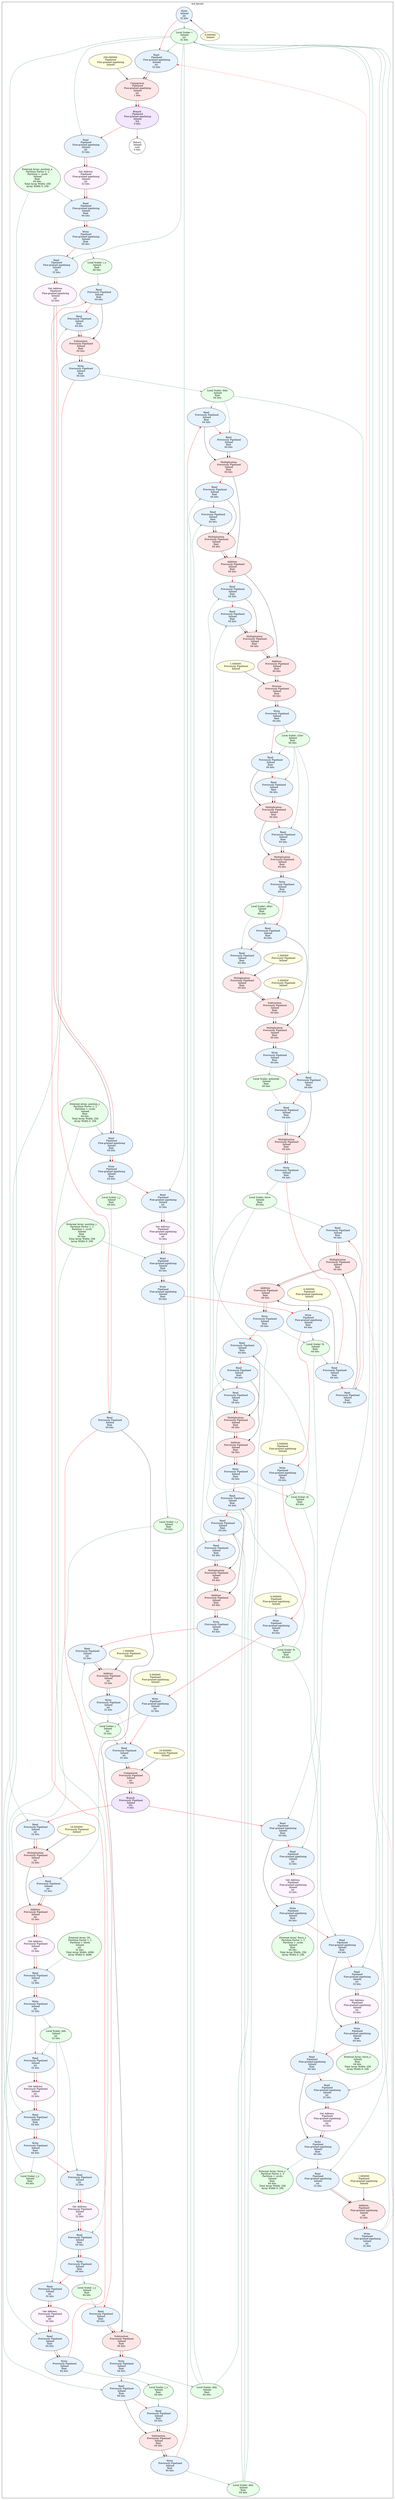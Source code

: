digraph {
	graph [newrank=true];
	subgraph cluster_md_kernel {
		graph [label=md_kernel];
		{
			graph [rank=min];
			node27	[arrayWidth0=1,
				arrayWidth1=1,
				arrayWidth2=1,
				arrayWidth3=1,
				arrayWidth4=1,
				bitwidth=32,
				datasetIndex=NA,
				datatype=int,
				fillcolor="0.584 0.1 1",
				fullUnrollFactor=1.000000,
				graphType=NA,
				group=md_kernel,
				inlined=1,
				keyText=store,
				label="Write
 Inlined
int
32 bits",
				partition1=none,
				partition2=none,
				partition3=none,
				partitionFactor1=0,
				partitionFactor2=0,
				partitionFactor3=0,
				pipelined=0,
				pipelinedType=0,
				previouslyPipelined=0,
				resourceType=none,
				style=filled,
				tile=1,
				totalArrayWidth=1,
				tripcount=1.000000,
				unrollFactor1=1.000000,
				unrollFactor2=1.000000,
				unrollFactor3=1.000000];
		}
		node0	[arrayWidth0=256,
			arrayWidth1=1,
			arrayWidth2=1,
			arrayWidth3=1,
			arrayWidth4=1,
			bitwidth=64,
			datasetIndex=NA,
			datatype=float,
			fillcolor="0.33 0.1 1",
			fullUnrollFactor=1.000000,
			graphType=NA,
			group=md_kernel,
			inlined=1,
			keyText=externalArray,
			label="External Array: force_x
 Partition Factor 1: 2
 Partition 1: cyclic
 Inlined
float
64 bits
 Total Array Width: 256
 Array Width \
0: 256",
			partition1=cyclic,
			partition2=none,
			partition3=none,
			partitionFactor1=2,
			partitionFactor2=0,
			partitionFactor3=0,
			pipelined=0,
			pipelinedType=0,
			previouslyPipelined=0,
			resourceType=none,
			style=filled,
			tile=1,
			totalArrayWidth=256,
			tripcount=1.000000,
			unrollFactor1=1.000000,
			unrollFactor2=1.000000,
			unrollFactor3=1.000000];
		node1	[arrayWidth0=256,
			arrayWidth1=1,
			arrayWidth2=1,
			arrayWidth3=1,
			arrayWidth4=1,
			bitwidth=64,
			datasetIndex=NA,
			datatype=float,
			fillcolor="0.33 0.1 1",
			fullUnrollFactor=1.000000,
			graphType=NA,
			group=md_kernel,
			inlined=1,
			keyText=externalArray,
			label="External Array: force_y
 Inlined
float
64 bits
 Total Array Width: 256
 Array Width 0: 256",
			partition1=none,
			partition2=none,
			partition3=none,
			partitionFactor1=0,
			partitionFactor2=0,
			partitionFactor3=0,
			pipelined=0,
			pipelinedType=0,
			previouslyPipelined=0,
			resourceType=none,
			style=filled,
			tile=1,
			totalArrayWidth=256,
			tripcount=1.000000,
			unrollFactor1=1.000000,
			unrollFactor2=1.000000,
			unrollFactor3=1.000000];
		node2	[arrayWidth0=256,
			arrayWidth1=1,
			arrayWidth2=1,
			arrayWidth3=1,
			arrayWidth4=1,
			bitwidth=64,
			datasetIndex=NA,
			datatype=float,
			fillcolor="0.33 0.1 1",
			fullUnrollFactor=1.000000,
			graphType=NA,
			group=md_kernel,
			inlined=1,
			keyText=externalArray,
			label="External Array: force_z
 Partition Factor 1: 2
 Partition 1: cyclic
 Inlined
float
64 bits
 Total Array Width: 256
 Array Width \
0: 256",
			partition1=cyclic,
			partition2=none,
			partition3=none,
			partitionFactor1=2,
			partitionFactor2=0,
			partitionFactor3=0,
			pipelined=0,
			pipelinedType=0,
			previouslyPipelined=0,
			resourceType=none,
			style=filled,
			tile=1,
			totalArrayWidth=256,
			tripcount=1.000000,
			unrollFactor1=1.000000,
			unrollFactor2=1.000000,
			unrollFactor3=1.000000];
		node3	[arrayWidth0=256,
			arrayWidth1=1,
			arrayWidth2=1,
			arrayWidth3=1,
			arrayWidth4=1,
			bitwidth=64,
			datasetIndex=NA,
			datatype=float,
			fillcolor="0.33 0.1 1",
			fullUnrollFactor=1.000000,
			graphType=NA,
			group=md_kernel,
			inlined=1,
			keyText=externalArray,
			label="External Array: position_x
 Partition Factor 1: 2
 Partition 1: cyclic
 Inlined
float
64 bits
 Total Array Width: 256
 Array Width \
0: 256",
			partition1=cyclic,
			partition2=none,
			partition3=none,
			partitionFactor1=2,
			partitionFactor2=0,
			partitionFactor3=0,
			pipelined=0,
			pipelinedType=0,
			previouslyPipelined=0,
			resourceType=none,
			style=filled,
			tile=1,
			totalArrayWidth=256,
			tripcount=1.000000,
			unrollFactor1=1.000000,
			unrollFactor2=1.000000,
			unrollFactor3=1.000000];
		node4	[arrayWidth0=256,
			arrayWidth1=1,
			arrayWidth2=1,
			arrayWidth3=1,
			arrayWidth4=1,
			bitwidth=64,
			datasetIndex=NA,
			datatype=float,
			fillcolor="0.33 0.1 1",
			fullUnrollFactor=1.000000,
			graphType=NA,
			group=md_kernel,
			inlined=1,
			keyText=externalArray,
			label="External Array: position_y
 Partition Factor 1: 2
 Partition 1: cyclic
 Inlined
float
64 bits
 Total Array Width: 256
 Array Width \
0: 256",
			partition1=cyclic,
			partition2=none,
			partition3=none,
			partitionFactor1=2,
			partitionFactor2=0,
			partitionFactor3=0,
			pipelined=0,
			pipelinedType=0,
			previouslyPipelined=0,
			resourceType=none,
			style=filled,
			tile=1,
			totalArrayWidth=256,
			tripcount=1.000000,
			unrollFactor1=1.000000,
			unrollFactor2=1.000000,
			unrollFactor3=1.000000];
		node5	[arrayWidth0=256,
			arrayWidth1=1,
			arrayWidth2=1,
			arrayWidth3=1,
			arrayWidth4=1,
			bitwidth=64,
			datasetIndex=NA,
			datatype=float,
			fillcolor="0.33 0.1 1",
			fullUnrollFactor=1.000000,
			graphType=NA,
			group=md_kernel,
			inlined=1,
			keyText=externalArray,
			label="External Array: position_z
 Partition Factor 1: 2
 Partition 1: cyclic
 Inlined
float
64 bits
 Total Array Width: 256
 Array Width \
0: 256",
			partition1=cyclic,
			partition2=none,
			partition3=none,
			partitionFactor1=2,
			partitionFactor2=0,
			partitionFactor3=0,
			pipelined=0,
			pipelinedType=0,
			previouslyPipelined=0,
			resourceType=none,
			style=filled,
			tile=1,
			totalArrayWidth=256,
			tripcount=1.000000,
			unrollFactor1=1.000000,
			unrollFactor2=1.000000,
			unrollFactor3=1.000000];
		node6	[arrayWidth0=4096,
			arrayWidth1=1,
			arrayWidth2=1,
			arrayWidth3=1,
			arrayWidth4=1,
			bitwidth=32,
			datasetIndex=NA,
			datatype=int,
			fillcolor="0.33 0.1 1",
			fullUnrollFactor=1.000000,
			graphType=NA,
			group=md_kernel,
			inlined=1,
			keyText=externalArray,
			label="External Array: NL
 Partition Factor 1: 2
 Partition 1: block
 Inlined
int
32 bits
 Total Array Width: 4096
 Array Width 0: 4096",
			partition1=block,
			partition2=none,
			partition3=none,
			partitionFactor1=2,
			partitionFactor2=0,
			partitionFactor3=0,
			pipelined=0,
			pipelinedType=0,
			previouslyPipelined=0,
			resourceType=none,
			style=filled,
			tile=1,
			totalArrayWidth=4096,
			tripcount=1.000000,
			unrollFactor1=1.000000,
			unrollFactor2=1.000000,
			unrollFactor3=1.000000];
		node7	[arrayWidth0=1,
			arrayWidth1=1,
			arrayWidth2=1,
			arrayWidth3=1,
			arrayWidth4=1,
			bitwidth=64,
			datasetIndex=NA,
			datatype=float,
			fillcolor="0.33 0.1 1",
			fullUnrollFactor=1.000000,
			graphType=NA,
			group=md_kernel,
			inlined=1,
			keyText=localScalar,
			label="Local Scalar: delx
 Inlined
float
64 bits",
			partition1=none,
			partition2=none,
			partition3=none,
			partitionFactor1=0,
			partitionFactor2=0,
			partitionFactor3=0,
			pipelined=0,
			pipelinedType=0,
			previouslyPipelined=0,
			resourceType=none,
			style=filled,
			tile=1,
			totalArrayWidth=1,
			tripcount=1.000000,
			unrollFactor1=1.000000,
			unrollFactor2=1.000000,
			unrollFactor3=1.000000];
		node8	[arrayWidth0=1,
			arrayWidth1=1,
			arrayWidth2=1,
			arrayWidth3=1,
			arrayWidth4=1,
			bitwidth=64,
			datasetIndex=NA,
			datatype=float,
			fillcolor="0.33 0.1 1",
			fullUnrollFactor=1.000000,
			graphType=NA,
			group=md_kernel,
			inlined=1,
			keyText=localScalar,
			label="Local Scalar: dely
 Inlined
float
64 bits",
			partition1=none,
			partition2=none,
			partition3=none,
			partitionFactor1=0,
			partitionFactor2=0,
			partitionFactor3=0,
			pipelined=0,
			pipelinedType=0,
			previouslyPipelined=0,
			resourceType=none,
			style=filled,
			tile=1,
			totalArrayWidth=1,
			tripcount=1.000000,
			unrollFactor1=1.000000,
			unrollFactor2=1.000000,
			unrollFactor3=1.000000];
		node9	[arrayWidth0=1,
			arrayWidth1=1,
			arrayWidth2=1,
			arrayWidth3=1,
			arrayWidth4=1,
			bitwidth=64,
			datasetIndex=NA,
			datatype=float,
			fillcolor="0.33 0.1 1",
			fullUnrollFactor=1.000000,
			graphType=NA,
			group=md_kernel,
			inlined=1,
			keyText=localScalar,
			label="Local Scalar: delz
 Inlined
float
64 bits",
			partition1=none,
			partition2=none,
			partition3=none,
			partitionFactor1=0,
			partitionFactor2=0,
			partitionFactor3=0,
			pipelined=0,
			pipelinedType=0,
			previouslyPipelined=0,
			resourceType=none,
			style=filled,
			tile=1,
			totalArrayWidth=1,
			tripcount=1.000000,
			unrollFactor1=1.000000,
			unrollFactor2=1.000000,
			unrollFactor3=1.000000];
		node10	[arrayWidth0=1,
			arrayWidth1=1,
			arrayWidth2=1,
			arrayWidth3=1,
			arrayWidth4=1,
			bitwidth=64,
			datasetIndex=NA,
			datatype=float,
			fillcolor="0.33 0.1 1",
			fullUnrollFactor=1.000000,
			graphType=NA,
			group=md_kernel,
			inlined=1,
			keyText=localScalar,
			label="Local Scalar: r2inv
 Inlined
float
64 bits",
			partition1=none,
			partition2=none,
			partition3=none,
			partitionFactor1=0,
			partitionFactor2=0,
			partitionFactor3=0,
			pipelined=0,
			pipelinedType=0,
			previouslyPipelined=0,
			resourceType=none,
			style=filled,
			tile=1,
			totalArrayWidth=1,
			tripcount=1.000000,
			unrollFactor1=1.000000,
			unrollFactor2=1.000000,
			unrollFactor3=1.000000];
		node11	[arrayWidth0=1,
			arrayWidth1=1,
			arrayWidth2=1,
			arrayWidth3=1,
			arrayWidth4=1,
			bitwidth=64,
			datasetIndex=NA,
			datatype=float,
			fillcolor="0.33 0.1 1",
			fullUnrollFactor=1.000000,
			graphType=NA,
			group=md_kernel,
			inlined=1,
			keyText=localScalar,
			label="Local Scalar: r6inv
 Inlined
float
64 bits",
			partition1=none,
			partition2=none,
			partition3=none,
			partitionFactor1=0,
			partitionFactor2=0,
			partitionFactor3=0,
			pipelined=0,
			pipelinedType=0,
			previouslyPipelined=0,
			resourceType=none,
			style=filled,
			tile=1,
			totalArrayWidth=1,
			tripcount=1.000000,
			unrollFactor1=1.000000,
			unrollFactor2=1.000000,
			unrollFactor3=1.000000];
		node12	[arrayWidth0=1,
			arrayWidth1=1,
			arrayWidth2=1,
			arrayWidth3=1,
			arrayWidth4=1,
			bitwidth=64,
			datasetIndex=NA,
			datatype=float,
			fillcolor="0.33 0.1 1",
			fullUnrollFactor=1.000000,
			graphType=NA,
			group=md_kernel,
			inlined=1,
			keyText=localScalar,
			label="Local Scalar: potential
 Inlined
float
64 bits",
			partition1=none,
			partition2=none,
			partition3=none,
			partitionFactor1=0,
			partitionFactor2=0,
			partitionFactor3=0,
			pipelined=0,
			pipelinedType=0,
			previouslyPipelined=0,
			resourceType=none,
			style=filled,
			tile=1,
			totalArrayWidth=1,
			tripcount=1.000000,
			unrollFactor1=1.000000,
			unrollFactor2=1.000000,
			unrollFactor3=1.000000];
		node13	[arrayWidth0=1,
			arrayWidth1=1,
			arrayWidth2=1,
			arrayWidth3=1,
			arrayWidth4=1,
			bitwidth=64,
			datasetIndex=NA,
			datatype=float,
			fillcolor="0.33 0.1 1",
			fullUnrollFactor=1.000000,
			graphType=NA,
			group=md_kernel,
			inlined=1,
			keyText=localScalar,
			label="Local Scalar: force
 Inlined
float
64 bits",
			partition1=none,
			partition2=none,
			partition3=none,
			partitionFactor1=0,
			partitionFactor2=0,
			partitionFactor3=0,
			pipelined=0,
			pipelinedType=0,
			previouslyPipelined=0,
			resourceType=none,
			style=filled,
			tile=1,
			totalArrayWidth=1,
			tripcount=1.000000,
			unrollFactor1=1.000000,
			unrollFactor2=1.000000,
			unrollFactor3=1.000000];
		node14	[arrayWidth0=1,
			arrayWidth1=1,
			arrayWidth2=1,
			arrayWidth3=1,
			arrayWidth4=1,
			bitwidth=64,
			datasetIndex=NA,
			datatype=float,
			fillcolor="0.33 0.1 1",
			fullUnrollFactor=1.000000,
			graphType=NA,
			group=md_kernel,
			inlined=1,
			keyText=localScalar,
			label="Local Scalar: j_x
 Inlined
float
64 bits",
			partition1=none,
			partition2=none,
			partition3=none,
			partitionFactor1=0,
			partitionFactor2=0,
			partitionFactor3=0,
			pipelined=0,
			pipelinedType=0,
			previouslyPipelined=0,
			resourceType=none,
			style=filled,
			tile=1,
			totalArrayWidth=1,
			tripcount=1.000000,
			unrollFactor1=1.000000,
			unrollFactor2=1.000000,
			unrollFactor3=1.000000];
		node15	[arrayWidth0=1,
			arrayWidth1=1,
			arrayWidth2=1,
			arrayWidth3=1,
			arrayWidth4=1,
			bitwidth=64,
			datasetIndex=NA,
			datatype=float,
			fillcolor="0.33 0.1 1",
			fullUnrollFactor=1.000000,
			graphType=NA,
			group=md_kernel,
			inlined=1,
			keyText=localScalar,
			label="Local Scalar: j_y
 Inlined
float
64 bits",
			partition1=none,
			partition2=none,
			partition3=none,
			partitionFactor1=0,
			partitionFactor2=0,
			partitionFactor3=0,
			pipelined=0,
			pipelinedType=0,
			previouslyPipelined=0,
			resourceType=none,
			style=filled,
			tile=1,
			totalArrayWidth=1,
			tripcount=1.000000,
			unrollFactor1=1.000000,
			unrollFactor2=1.000000,
			unrollFactor3=1.000000];
		node16	[arrayWidth0=1,
			arrayWidth1=1,
			arrayWidth2=1,
			arrayWidth3=1,
			arrayWidth4=1,
			bitwidth=64,
			datasetIndex=NA,
			datatype=float,
			fillcolor="0.33 0.1 1",
			fullUnrollFactor=1.000000,
			graphType=NA,
			group=md_kernel,
			inlined=1,
			keyText=localScalar,
			label="Local Scalar: j_z
 Inlined
float
64 bits",
			partition1=none,
			partition2=none,
			partition3=none,
			partitionFactor1=0,
			partitionFactor2=0,
			partitionFactor3=0,
			pipelined=0,
			pipelinedType=0,
			previouslyPipelined=0,
			resourceType=none,
			style=filled,
			tile=1,
			totalArrayWidth=1,
			tripcount=1.000000,
			unrollFactor1=1.000000,
			unrollFactor2=1.000000,
			unrollFactor3=1.000000];
		node17	[arrayWidth0=1,
			arrayWidth1=1,
			arrayWidth2=1,
			arrayWidth3=1,
			arrayWidth4=1,
			bitwidth=64,
			datasetIndex=NA,
			datatype=float,
			fillcolor="0.33 0.1 1",
			fullUnrollFactor=1.000000,
			graphType=NA,
			group=md_kernel,
			inlined=1,
			keyText=localScalar,
			label="Local Scalar: i_x
 Inlined
float
64 bits",
			partition1=none,
			partition2=none,
			partition3=none,
			partitionFactor1=0,
			partitionFactor2=0,
			partitionFactor3=0,
			pipelined=0,
			pipelinedType=0,
			previouslyPipelined=0,
			resourceType=none,
			style=filled,
			tile=1,
			totalArrayWidth=1,
			tripcount=1.000000,
			unrollFactor1=1.000000,
			unrollFactor2=1.000000,
			unrollFactor3=1.000000];
		node18	[arrayWidth0=1,
			arrayWidth1=1,
			arrayWidth2=1,
			arrayWidth3=1,
			arrayWidth4=1,
			bitwidth=64,
			datasetIndex=NA,
			datatype=float,
			fillcolor="0.33 0.1 1",
			fullUnrollFactor=1.000000,
			graphType=NA,
			group=md_kernel,
			inlined=1,
			keyText=localScalar,
			label="Local Scalar: i_y
 Inlined
float
64 bits",
			partition1=none,
			partition2=none,
			partition3=none,
			partitionFactor1=0,
			partitionFactor2=0,
			partitionFactor3=0,
			pipelined=0,
			pipelinedType=0,
			previouslyPipelined=0,
			resourceType=none,
			style=filled,
			tile=1,
			totalArrayWidth=1,
			tripcount=1.000000,
			unrollFactor1=1.000000,
			unrollFactor2=1.000000,
			unrollFactor3=1.000000];
		node19	[arrayWidth0=1,
			arrayWidth1=1,
			arrayWidth2=1,
			arrayWidth3=1,
			arrayWidth4=1,
			bitwidth=64,
			datasetIndex=NA,
			datatype=float,
			fillcolor="0.33 0.1 1",
			fullUnrollFactor=1.000000,
			graphType=NA,
			group=md_kernel,
			inlined=1,
			keyText=localScalar,
			label="Local Scalar: i_z
 Inlined
float
64 bits",
			partition1=none,
			partition2=none,
			partition3=none,
			partitionFactor1=0,
			partitionFactor2=0,
			partitionFactor3=0,
			pipelined=0,
			pipelinedType=0,
			previouslyPipelined=0,
			resourceType=none,
			style=filled,
			tile=1,
			totalArrayWidth=1,
			tripcount=1.000000,
			unrollFactor1=1.000000,
			unrollFactor2=1.000000,
			unrollFactor3=1.000000];
		node20	[arrayWidth0=1,
			arrayWidth1=1,
			arrayWidth2=1,
			arrayWidth3=1,
			arrayWidth4=1,
			bitwidth=64,
			datasetIndex=NA,
			datatype=float,
			fillcolor="0.33 0.1 1",
			fullUnrollFactor=1.000000,
			graphType=NA,
			group=md_kernel,
			inlined=1,
			keyText=localScalar,
			label="Local Scalar: fx
 Inlined
float
64 bits",
			partition1=none,
			partition2=none,
			partition3=none,
			partitionFactor1=0,
			partitionFactor2=0,
			partitionFactor3=0,
			pipelined=0,
			pipelinedType=0,
			previouslyPipelined=0,
			resourceType=none,
			style=filled,
			tile=1,
			totalArrayWidth=1,
			tripcount=1.000000,
			unrollFactor1=1.000000,
			unrollFactor2=1.000000,
			unrollFactor3=1.000000];
		node21	[arrayWidth0=1,
			arrayWidth1=1,
			arrayWidth2=1,
			arrayWidth3=1,
			arrayWidth4=1,
			bitwidth=64,
			datasetIndex=NA,
			datatype=float,
			fillcolor="0.33 0.1 1",
			fullUnrollFactor=1.000000,
			graphType=NA,
			group=md_kernel,
			inlined=1,
			keyText=localScalar,
			label="Local Scalar: fy
 Inlined
float
64 bits",
			partition1=none,
			partition2=none,
			partition3=none,
			partitionFactor1=0,
			partitionFactor2=0,
			partitionFactor3=0,
			pipelined=0,
			pipelinedType=0,
			previouslyPipelined=0,
			resourceType=none,
			style=filled,
			tile=1,
			totalArrayWidth=1,
			tripcount=1.000000,
			unrollFactor1=1.000000,
			unrollFactor2=1.000000,
			unrollFactor3=1.000000];
		node22	[arrayWidth0=1,
			arrayWidth1=1,
			arrayWidth2=1,
			arrayWidth3=1,
			arrayWidth4=1,
			bitwidth=64,
			datasetIndex=NA,
			datatype=float,
			fillcolor="0.33 0.1 1",
			fullUnrollFactor=1.000000,
			graphType=NA,
			group=md_kernel,
			inlined=1,
			keyText=localScalar,
			label="Local Scalar: fz
 Inlined
float
64 bits",
			partition1=none,
			partition2=none,
			partition3=none,
			partitionFactor1=0,
			partitionFactor2=0,
			partitionFactor3=0,
			pipelined=0,
			pipelinedType=0,
			previouslyPipelined=0,
			resourceType=none,
			style=filled,
			tile=1,
			totalArrayWidth=1,
			tripcount=1.000000,
			unrollFactor1=1.000000,
			unrollFactor2=1.000000,
			unrollFactor3=1.000000];
		node23	[arrayWidth0=1,
			arrayWidth1=1,
			arrayWidth2=1,
			arrayWidth3=1,
			arrayWidth4=1,
			bitwidth=32,
			datasetIndex=NA,
			datatype=int,
			fillcolor="0.33 0.1 1",
			fullUnrollFactor=1.000000,
			graphType=NA,
			group=md_kernel,
			inlined=1,
			keyText=localScalar,
			label="Local Scalar: i
 Inlined
int
32 bits",
			partition1=none,
			partition2=none,
			partition3=none,
			partitionFactor1=0,
			partitionFactor2=0,
			partitionFactor3=0,
			pipelined=0,
			pipelinedType=0,
			previouslyPipelined=0,
			resourceType=none,
			style=filled,
			tile=1,
			totalArrayWidth=1,
			tripcount=1.000000,
			unrollFactor1=1.000000,
			unrollFactor2=1.000000,
			unrollFactor3=1.000000];
		node24	[arrayWidth0=1,
			arrayWidth1=1,
			arrayWidth2=1,
			arrayWidth3=1,
			arrayWidth4=1,
			bitwidth=32,
			datasetIndex=NA,
			datatype=int,
			fillcolor="0.33 0.1 1",
			fullUnrollFactor=1.000000,
			graphType=NA,
			group=md_kernel,
			inlined=1,
			keyText=localScalar,
			label="Local Scalar: j
 Inlined
int
32 bits",
			partition1=none,
			partition2=none,
			partition3=none,
			partitionFactor1=0,
			partitionFactor2=0,
			partitionFactor3=0,
			pipelined=0,
			pipelinedType=0,
			previouslyPipelined=0,
			resourceType=none,
			style=filled,
			tile=1,
			totalArrayWidth=1,
			tripcount=1.000000,
			unrollFactor1=1.000000,
			unrollFactor2=1.000000,
			unrollFactor3=1.000000];
		node25	[arrayWidth0=1,
			arrayWidth1=1,
			arrayWidth2=1,
			arrayWidth3=1,
			arrayWidth4=1,
			bitwidth=32,
			datasetIndex=NA,
			datatype=int,
			fillcolor="0.33 0.1 1",
			fullUnrollFactor=1.000000,
			graphType=NA,
			group=md_kernel,
			inlined=1,
			keyText=localScalar,
			label="Local Scalar: jidx
 Inlined
int
32 bits",
			partition1=none,
			partition2=none,
			partition3=none,
			partitionFactor1=0,
			partitionFactor2=0,
			partitionFactor3=0,
			pipelined=0,
			pipelinedType=0,
			previouslyPipelined=0,
			resourceType=none,
			style=filled,
			tile=1,
			totalArrayWidth=1,
			tripcount=1.000000,
			unrollFactor1=1.000000,
			unrollFactor2=1.000000,
			unrollFactor3=1.000000];
		node26	[arrayWidth0=1,
			arrayWidth1=1,
			arrayWidth2=1,
			arrayWidth3=1,
			arrayWidth4=1,
			datasetIndex=NA,
			fillcolor=lightyellow,
			fullUnrollFactor=1.000000,
			graphType=NA,
			group=md_kernel,
			inlined=1,
			keyText=constantValue,
			label="0.000000
 Inlined",
			partition1=none,
			partition2=none,
			partition3=none,
			partitionFactor1=0,
			partitionFactor2=0,
			partitionFactor3=0,
			pipelined=0,
			pipelinedType=0,
			previouslyPipelined=0,
			resourceType=none,
			style=filled,
			tile=1,
			totalArrayWidth=1,
			tripcount=1.000000,
			unrollFactor1=1.000000,
			unrollFactor2=1.000000,
			unrollFactor3=1.000000];
		node28	[arrayWidth0=1,
			arrayWidth1=1,
			arrayWidth2=1,
			arrayWidth3=1,
			arrayWidth4=1,
			datasetIndex=NA,
			fillcolor=lightyellow,
			fullUnrollFactor=1.000000,
			graphType=NA,
			group=md_kernel,
			inlined=1,
			keyText=constantValue,
			label="256.000000
 Pipelined
 Fine-grained pipelining
 Inlined",
			partition1=none,
			partition2=none,
			partition3=none,
			partitionFactor1=0,
			partitionFactor2=0,
			partitionFactor3=0,
			pipelined=1,
			pipelinedType=2,
			previouslyPipelined=0,
			resourceType=none,
			style=filled,
			tile=1,
			totalArrayWidth=1,
			tripcount=1.000000,
			unrollFactor1=1.000000,
			unrollFactor2=1.000000,
			unrollFactor3=1.000000];
		node29	[arrayWidth0=1,
			arrayWidth1=1,
			arrayWidth2=1,
			arrayWidth3=1,
			arrayWidth4=1,
			bitwidth=32,
			datasetIndex=NA,
			datatype=int,
			fillcolor="0.584 0.1 1",
			fullUnrollFactor=1.000000,
			graphType=NA,
			group=md_kernel,
			inlined=1,
			keyText=load,
			label="Read
 Pipelined
 Fine-grained pipelining
 Inlined
int
32 bits",
			partition1=none,
			partition2=none,
			partition3=none,
			partitionFactor1=0,
			partitionFactor2=0,
			partitionFactor3=0,
			pipelined=1,
			pipelinedType=2,
			previouslyPipelined=0,
			resourceType=none,
			style=filled,
			tile=1,
			totalArrayWidth=1,
			tripcount=1.000000,
			unrollFactor1=1.000000,
			unrollFactor2=1.000000,
			unrollFactor3=1.000000];
		node30	[arrayWidth0=1,
			arrayWidth1=1,
			arrayWidth2=1,
			arrayWidth3=1,
			arrayWidth4=1,
			bitwidth=1,
			datasetIndex=NA,
			datatype=int,
			fillcolor="0 0.1 1",
			fullUnrollFactor=1.000000,
			graphType=NA,
			group=md_kernel,
			inlined=1,
			keyText=cmp,
			label="Comparison
 Pipelined
 Fine-grained pipelining
 Inlined
int
1 bits",
			partition1=none,
			partition2=none,
			partition3=none,
			partitionFactor1=0,
			partitionFactor2=0,
			partitionFactor3=0,
			pipelined=1,
			pipelinedType=2,
			previouslyPipelined=0,
			resourceType=none,
			style=filled,
			tile=1,
			totalArrayWidth=1,
			tripcount=1.000000,
			unrollFactor1=1.000000,
			unrollFactor2=1.000000,
			unrollFactor3=1.000000];
		node31	[arrayWidth0=1,
			arrayWidth1=1,
			arrayWidth2=1,
			arrayWidth3=1,
			arrayWidth4=1,
			bitwidth=0,
			datasetIndex=NA,
			datatype=NA,
			fillcolor="0.75 0.1 1",
			fullUnrollFactor=1.000000,
			graphType=NA,
			group=md_kernel,
			inlined=1,
			keyText=br,
			label="Branch
 Pipelined
 Fine-grained pipelining
 Inlined
NA
0 bits",
			partition1=none,
			partition2=none,
			partition3=none,
			partitionFactor1=0,
			partitionFactor2=0,
			partitionFactor3=0,
			pipelined=1,
			pipelinedType=2,
			previouslyPipelined=0,
			resourceType=none,
			style=filled,
			tile=1,
			totalArrayWidth=1,
			tripcount=1.000000,
			unrollFactor1=1.000000,
			unrollFactor2=1.000000,
			unrollFactor3=1.000000];
		node32	[arrayWidth0=1,
			arrayWidth1=1,
			arrayWidth2=1,
			arrayWidth3=1,
			arrayWidth4=1,
			bitwidth=32,
			datasetIndex=NA,
			datatype=int,
			fillcolor="0.833 0.05 1",
			fullUnrollFactor=1.000000,
			graphType=NA,
			group=md_kernel,
			inlined=1,
			keyText=getelementptr,
			label="Get Address
 Pipelined
 Fine-grained pipelining
 Inlined
int
32 bits",
			partition1=none,
			partition2=none,
			partition3=none,
			partitionFactor1=0,
			partitionFactor2=0,
			partitionFactor3=0,
			pipelined=1,
			pipelinedType=2,
			previouslyPipelined=0,
			resourceType=none,
			style=filled,
			tile=1,
			totalArrayWidth=1,
			tripcount=1.000000,
			unrollFactor1=1.000000,
			unrollFactor2=1.000000,
			unrollFactor3=1.000000];
		node33	[arrayWidth0=1,
			arrayWidth1=1,
			arrayWidth2=1,
			arrayWidth3=1,
			arrayWidth4=1,
			bitwidth=32,
			datasetIndex=NA,
			datatype=int,
			fillcolor="0.584 0.1 1",
			fullUnrollFactor=1.000000,
			graphType=NA,
			group=md_kernel,
			inlined=1,
			keyText=load,
			label="Read
 Pipelined
 Fine-grained pipelining
 Inlined
int
32 bits",
			partition1=none,
			partition2=none,
			partition3=none,
			partitionFactor1=0,
			partitionFactor2=0,
			partitionFactor3=0,
			pipelined=1,
			pipelinedType=2,
			previouslyPipelined=0,
			resourceType=none,
			style=filled,
			tile=1,
			totalArrayWidth=1,
			tripcount=1.000000,
			unrollFactor1=1.000000,
			unrollFactor2=1.000000,
			unrollFactor3=1.000000];
		node34	[arrayWidth0=1,
			arrayWidth1=1,
			arrayWidth2=1,
			arrayWidth3=1,
			arrayWidth4=1,
			bitwidth=64,
			datasetIndex=NA,
			datatype=float,
			fillcolor="0.584 0.1 1",
			fullUnrollFactor=1.000000,
			graphType=NA,
			group=md_kernel,
			inlined=1,
			keyText=load,
			label="Read
 Pipelined
 Fine-grained pipelining
 Inlined
float
64 bits",
			partition1=none,
			partition2=none,
			partition3=none,
			partitionFactor1=0,
			partitionFactor2=0,
			partitionFactor3=0,
			pipelined=1,
			pipelinedType=2,
			previouslyPipelined=0,
			resourceType=none,
			style=filled,
			tile=1,
			totalArrayWidth=1,
			tripcount=1.000000,
			unrollFactor1=1.000000,
			unrollFactor2=1.000000,
			unrollFactor3=1.000000];
		node35	[arrayWidth0=1,
			arrayWidth1=1,
			arrayWidth2=1,
			arrayWidth3=1,
			arrayWidth4=1,
			bitwidth=64,
			datasetIndex=NA,
			datatype=float,
			fillcolor="0.584 0.1 1",
			fullUnrollFactor=1.000000,
			graphType=NA,
			group=md_kernel,
			inlined=1,
			keyText=store,
			label="Write
 Pipelined
 Fine-grained pipelining
 Inlined
float
64 bits",
			partition1=none,
			partition2=none,
			partition3=none,
			partitionFactor1=0,
			partitionFactor2=0,
			partitionFactor3=0,
			pipelined=1,
			pipelinedType=2,
			previouslyPipelined=0,
			resourceType=none,
			style=filled,
			tile=1,
			totalArrayWidth=1,
			tripcount=1.000000,
			unrollFactor1=1.000000,
			unrollFactor2=1.000000,
			unrollFactor3=1.000000];
		node36	[arrayWidth0=1,
			arrayWidth1=1,
			arrayWidth2=1,
			arrayWidth3=1,
			arrayWidth4=1,
			bitwidth=32,
			datasetIndex=NA,
			datatype=int,
			fillcolor="0.833 0.05 1",
			fullUnrollFactor=1.000000,
			graphType=NA,
			group=md_kernel,
			inlined=1,
			keyText=getelementptr,
			label="Get Address
 Pipelined
 Fine-grained pipelining
 Inlined
int
32 bits",
			partition1=none,
			partition2=none,
			partition3=none,
			partitionFactor1=0,
			partitionFactor2=0,
			partitionFactor3=0,
			pipelined=1,
			pipelinedType=2,
			previouslyPipelined=0,
			resourceType=none,
			style=filled,
			tile=1,
			totalArrayWidth=1,
			tripcount=1.000000,
			unrollFactor1=1.000000,
			unrollFactor2=1.000000,
			unrollFactor3=1.000000];
		node37	[arrayWidth0=1,
			arrayWidth1=1,
			arrayWidth2=1,
			arrayWidth3=1,
			arrayWidth4=1,
			bitwidth=32,
			datasetIndex=NA,
			datatype=int,
			fillcolor="0.584 0.1 1",
			fullUnrollFactor=1.000000,
			graphType=NA,
			group=md_kernel,
			inlined=1,
			keyText=load,
			label="Read
 Pipelined
 Fine-grained pipelining
 Inlined
int
32 bits",
			partition1=none,
			partition2=none,
			partition3=none,
			partitionFactor1=0,
			partitionFactor2=0,
			partitionFactor3=0,
			pipelined=1,
			pipelinedType=2,
			previouslyPipelined=0,
			resourceType=none,
			style=filled,
			tile=1,
			totalArrayWidth=1,
			tripcount=1.000000,
			unrollFactor1=1.000000,
			unrollFactor2=1.000000,
			unrollFactor3=1.000000];
		node38	[arrayWidth0=1,
			arrayWidth1=1,
			arrayWidth2=1,
			arrayWidth3=1,
			arrayWidth4=1,
			bitwidth=64,
			datasetIndex=NA,
			datatype=float,
			fillcolor="0.584 0.1 1",
			fullUnrollFactor=1.000000,
			graphType=NA,
			group=md_kernel,
			inlined=1,
			keyText=load,
			label="Read
 Pipelined
 Fine-grained pipelining
 Inlined
float
64 bits",
			partition1=none,
			partition2=none,
			partition3=none,
			partitionFactor1=0,
			partitionFactor2=0,
			partitionFactor3=0,
			pipelined=1,
			pipelinedType=2,
			previouslyPipelined=0,
			resourceType=none,
			style=filled,
			tile=1,
			totalArrayWidth=1,
			tripcount=1.000000,
			unrollFactor1=1.000000,
			unrollFactor2=1.000000,
			unrollFactor3=1.000000];
		node39	[arrayWidth0=1,
			arrayWidth1=1,
			arrayWidth2=1,
			arrayWidth3=1,
			arrayWidth4=1,
			bitwidth=64,
			datasetIndex=NA,
			datatype=float,
			fillcolor="0.584 0.1 1",
			fullUnrollFactor=1.000000,
			graphType=NA,
			group=md_kernel,
			inlined=1,
			keyText=store,
			label="Write
 Pipelined
 Fine-grained pipelining
 Inlined
float
64 bits",
			partition1=none,
			partition2=none,
			partition3=none,
			partitionFactor1=0,
			partitionFactor2=0,
			partitionFactor3=0,
			pipelined=1,
			pipelinedType=2,
			previouslyPipelined=0,
			resourceType=none,
			style=filled,
			tile=1,
			totalArrayWidth=1,
			tripcount=1.000000,
			unrollFactor1=1.000000,
			unrollFactor2=1.000000,
			unrollFactor3=1.000000];
		node40	[arrayWidth0=1,
			arrayWidth1=1,
			arrayWidth2=1,
			arrayWidth3=1,
			arrayWidth4=1,
			bitwidth=32,
			datasetIndex=NA,
			datatype=int,
			fillcolor="0.833 0.05 1",
			fullUnrollFactor=1.000000,
			graphType=NA,
			group=md_kernel,
			inlined=1,
			keyText=getelementptr,
			label="Get Address
 Pipelined
 Fine-grained pipelining
 Inlined
int
32 bits",
			partition1=none,
			partition2=none,
			partition3=none,
			partitionFactor1=0,
			partitionFactor2=0,
			partitionFactor3=0,
			pipelined=1,
			pipelinedType=2,
			previouslyPipelined=0,
			resourceType=none,
			style=filled,
			tile=1,
			totalArrayWidth=1,
			tripcount=1.000000,
			unrollFactor1=1.000000,
			unrollFactor2=1.000000,
			unrollFactor3=1.000000];
		node41	[arrayWidth0=1,
			arrayWidth1=1,
			arrayWidth2=1,
			arrayWidth3=1,
			arrayWidth4=1,
			bitwidth=32,
			datasetIndex=NA,
			datatype=int,
			fillcolor="0.584 0.1 1",
			fullUnrollFactor=1.000000,
			graphType=NA,
			group=md_kernel,
			inlined=1,
			keyText=load,
			label="Read
 Pipelined
 Fine-grained pipelining
 Inlined
int
32 bits",
			partition1=none,
			partition2=none,
			partition3=none,
			partitionFactor1=0,
			partitionFactor2=0,
			partitionFactor3=0,
			pipelined=1,
			pipelinedType=2,
			previouslyPipelined=0,
			resourceType=none,
			style=filled,
			tile=1,
			totalArrayWidth=1,
			tripcount=1.000000,
			unrollFactor1=1.000000,
			unrollFactor2=1.000000,
			unrollFactor3=1.000000];
		node42	[arrayWidth0=1,
			arrayWidth1=1,
			arrayWidth2=1,
			arrayWidth3=1,
			arrayWidth4=1,
			bitwidth=64,
			datasetIndex=NA,
			datatype=float,
			fillcolor="0.584 0.1 1",
			fullUnrollFactor=1.000000,
			graphType=NA,
			group=md_kernel,
			inlined=1,
			keyText=load,
			label="Read
 Pipelined
 Fine-grained pipelining
 Inlined
float
64 bits",
			partition1=none,
			partition2=none,
			partition3=none,
			partitionFactor1=0,
			partitionFactor2=0,
			partitionFactor3=0,
			pipelined=1,
			pipelinedType=2,
			previouslyPipelined=0,
			resourceType=none,
			style=filled,
			tile=1,
			totalArrayWidth=1,
			tripcount=1.000000,
			unrollFactor1=1.000000,
			unrollFactor2=1.000000,
			unrollFactor3=1.000000];
		node43	[arrayWidth0=1,
			arrayWidth1=1,
			arrayWidth2=1,
			arrayWidth3=1,
			arrayWidth4=1,
			bitwidth=64,
			datasetIndex=NA,
			datatype=float,
			fillcolor="0.584 0.1 1",
			fullUnrollFactor=1.000000,
			graphType=NA,
			group=md_kernel,
			inlined=1,
			keyText=store,
			label="Write
 Pipelined
 Fine-grained pipelining
 Inlined
float
64 bits",
			partition1=none,
			partition2=none,
			partition3=none,
			partitionFactor1=0,
			partitionFactor2=0,
			partitionFactor3=0,
			pipelined=1,
			pipelinedType=2,
			previouslyPipelined=0,
			resourceType=none,
			style=filled,
			tile=1,
			totalArrayWidth=1,
			tripcount=1.000000,
			unrollFactor1=1.000000,
			unrollFactor2=1.000000,
			unrollFactor3=1.000000];
		node44	[arrayWidth0=1,
			arrayWidth1=1,
			arrayWidth2=1,
			arrayWidth3=1,
			arrayWidth4=1,
			datasetIndex=NA,
			fillcolor=lightyellow,
			fullUnrollFactor=1.000000,
			graphType=NA,
			group=md_kernel,
			inlined=1,
			keyText=constantValue,
			label="0.000000
 Pipelined
 Fine-grained pipelining
 Inlined",
			partition1=none,
			partition2=none,
			partition3=none,
			partitionFactor1=0,
			partitionFactor2=0,
			partitionFactor3=0,
			pipelined=1,
			pipelinedType=2,
			previouslyPipelined=0,
			resourceType=none,
			style=filled,
			tile=1,
			totalArrayWidth=1,
			tripcount=1.000000,
			unrollFactor1=1.000000,
			unrollFactor2=1.000000,
			unrollFactor3=1.000000];
		node45	[arrayWidth0=1,
			arrayWidth1=1,
			arrayWidth2=1,
			arrayWidth3=1,
			arrayWidth4=1,
			bitwidth=64,
			datasetIndex=NA,
			datatype=float,
			fillcolor="0.584 0.1 1",
			fullUnrollFactor=1.000000,
			graphType=NA,
			group=md_kernel,
			inlined=1,
			keyText=store,
			label="Write
 Pipelined
 Fine-grained pipelining
 Inlined
float
64 bits",
			partition1=none,
			partition2=none,
			partition3=none,
			partitionFactor1=0,
			partitionFactor2=0,
			partitionFactor3=0,
			pipelined=1,
			pipelinedType=2,
			previouslyPipelined=0,
			resourceType=none,
			style=filled,
			tile=1,
			totalArrayWidth=1,
			tripcount=1.000000,
			unrollFactor1=1.000000,
			unrollFactor2=1.000000,
			unrollFactor3=1.000000];
		node46	[arrayWidth0=1,
			arrayWidth1=1,
			arrayWidth2=1,
			arrayWidth3=1,
			arrayWidth4=1,
			datasetIndex=NA,
			fillcolor=lightyellow,
			fullUnrollFactor=1.000000,
			graphType=NA,
			group=md_kernel,
			inlined=1,
			keyText=constantValue,
			label="0.000000
 Pipelined
 Fine-grained pipelining
 Inlined",
			partition1=none,
			partition2=none,
			partition3=none,
			partitionFactor1=0,
			partitionFactor2=0,
			partitionFactor3=0,
			pipelined=1,
			pipelinedType=2,
			previouslyPipelined=0,
			resourceType=none,
			style=filled,
			tile=1,
			totalArrayWidth=1,
			tripcount=1.000000,
			unrollFactor1=1.000000,
			unrollFactor2=1.000000,
			unrollFactor3=1.000000];
		node47	[arrayWidth0=1,
			arrayWidth1=1,
			arrayWidth2=1,
			arrayWidth3=1,
			arrayWidth4=1,
			bitwidth=64,
			datasetIndex=NA,
			datatype=float,
			fillcolor="0.584 0.1 1",
			fullUnrollFactor=1.000000,
			graphType=NA,
			group=md_kernel,
			inlined=1,
			keyText=store,
			label="Write
 Pipelined
 Fine-grained pipelining
 Inlined
float
64 bits",
			partition1=none,
			partition2=none,
			partition3=none,
			partitionFactor1=0,
			partitionFactor2=0,
			partitionFactor3=0,
			pipelined=1,
			pipelinedType=2,
			previouslyPipelined=0,
			resourceType=none,
			style=filled,
			tile=1,
			totalArrayWidth=1,
			tripcount=1.000000,
			unrollFactor1=1.000000,
			unrollFactor2=1.000000,
			unrollFactor3=1.000000];
		node48	[arrayWidth0=1,
			arrayWidth1=1,
			arrayWidth2=1,
			arrayWidth3=1,
			arrayWidth4=1,
			datasetIndex=NA,
			fillcolor=lightyellow,
			fullUnrollFactor=1.000000,
			graphType=NA,
			group=md_kernel,
			inlined=1,
			keyText=constantValue,
			label="0.000000
 Pipelined
 Fine-grained pipelining
 Inlined",
			partition1=none,
			partition2=none,
			partition3=none,
			partitionFactor1=0,
			partitionFactor2=0,
			partitionFactor3=0,
			pipelined=1,
			pipelinedType=2,
			previouslyPipelined=0,
			resourceType=none,
			style=filled,
			tile=1,
			totalArrayWidth=1,
			tripcount=1.000000,
			unrollFactor1=1.000000,
			unrollFactor2=1.000000,
			unrollFactor3=1.000000];
		node49	[arrayWidth0=1,
			arrayWidth1=1,
			arrayWidth2=1,
			arrayWidth3=1,
			arrayWidth4=1,
			bitwidth=64,
			datasetIndex=NA,
			datatype=float,
			fillcolor="0.584 0.1 1",
			fullUnrollFactor=1.000000,
			graphType=NA,
			group=md_kernel,
			inlined=1,
			keyText=store,
			label="Write
 Pipelined
 Fine-grained pipelining
 Inlined
float
64 bits",
			partition1=none,
			partition2=none,
			partition3=none,
			partitionFactor1=0,
			partitionFactor2=0,
			partitionFactor3=0,
			pipelined=1,
			pipelinedType=2,
			previouslyPipelined=0,
			resourceType=none,
			style=filled,
			tile=1,
			totalArrayWidth=1,
			tripcount=1.000000,
			unrollFactor1=1.000000,
			unrollFactor2=1.000000,
			unrollFactor3=1.000000];
		node50	[arrayWidth0=1,
			arrayWidth1=1,
			arrayWidth2=1,
			arrayWidth3=1,
			arrayWidth4=1,
			datasetIndex=NA,
			fillcolor=lightyellow,
			fullUnrollFactor=1.000000,
			graphType=NA,
			group=md_kernel,
			inlined=1,
			keyText=constantValue,
			label="0.000000
 Pipelined
 Fine-grained pipelining
 Inlined",
			partition1=none,
			partition2=none,
			partition3=none,
			partitionFactor1=0,
			partitionFactor2=0,
			partitionFactor3=0,
			pipelined=1,
			pipelinedType=2,
			previouslyPipelined=0,
			resourceType=none,
			style=filled,
			tile=1,
			totalArrayWidth=1,
			tripcount=1.000000,
			unrollFactor1=1.000000,
			unrollFactor2=1.000000,
			unrollFactor3=1.000000];
		node51	[arrayWidth0=1,
			arrayWidth1=1,
			arrayWidth2=1,
			arrayWidth3=1,
			arrayWidth4=1,
			bitwidth=32,
			datasetIndex=NA,
			datatype=int,
			fillcolor="0.584 0.1 1",
			fullUnrollFactor=1.000000,
			graphType=NA,
			group=md_kernel,
			inlined=1,
			keyText=store,
			label="Write
 Pipelined
 Fine-grained pipelining
 Inlined
int
32 bits",
			partition1=none,
			partition2=none,
			partition3=none,
			partitionFactor1=0,
			partitionFactor2=0,
			partitionFactor3=0,
			pipelined=1,
			pipelinedType=2,
			previouslyPipelined=0,
			resourceType=none,
			style=filled,
			tile=1,
			totalArrayWidth=1,
			tripcount=1.000000,
			unrollFactor1=1.000000,
			unrollFactor2=1.000000,
			unrollFactor3=1.000000];
		node52	[arrayWidth0=1,
			arrayWidth1=1,
			arrayWidth2=1,
			arrayWidth3=1,
			arrayWidth4=1,
			datasetIndex=NA,
			fillcolor=lightyellow,
			fullUnrollFactor=1.000000,
			graphType=NA,
			group=md_kernel,
			inlined=1,
			keyText=constantValue,
			label="16.000000
 Previously Pipelined
 Inlined",
			partition1=none,
			partition2=none,
			partition3=none,
			partitionFactor1=0,
			partitionFactor2=0,
			partitionFactor3=0,
			pipelined=0,
			pipelinedType=0,
			previouslyPipelined=1,
			resourceType=none,
			style=filled,
			tile=1,
			totalArrayWidth=1,
			tripcount=1.000000,
			unrollFactor1=1.000000,
			unrollFactor2=1.000000,
			unrollFactor3=1.000000];
		node53	[arrayWidth0=1,
			arrayWidth1=1,
			arrayWidth2=1,
			arrayWidth3=1,
			arrayWidth4=1,
			bitwidth=32,
			datasetIndex=NA,
			datatype=int,
			fillcolor="0.584 0.1 1",
			fullUnrollFactor=1.000000,
			graphType=NA,
			group=md_kernel,
			inlined=1,
			keyText=load,
			label="Read
 Previously Pipelined
 Inlined
int
32 bits",
			partition1=none,
			partition2=none,
			partition3=none,
			partitionFactor1=0,
			partitionFactor2=0,
			partitionFactor3=0,
			pipelined=0,
			pipelinedType=0,
			previouslyPipelined=1,
			resourceType=none,
			style=filled,
			tile=1,
			totalArrayWidth=1,
			tripcount=1.000000,
			unrollFactor1=1.000000,
			unrollFactor2=1.000000,
			unrollFactor3=1.000000];
		node54	[arrayWidth0=1,
			arrayWidth1=1,
			arrayWidth2=1,
			arrayWidth3=1,
			arrayWidth4=1,
			bitwidth=1,
			datasetIndex=NA,
			datatype=int,
			fillcolor="0 0.1 1",
			fullUnrollFactor=1.000000,
			graphType=NA,
			group=md_kernel,
			inlined=1,
			keyText=cmp,
			label="Comparison
 Previously Pipelined
 Inlined
int
1 bits",
			partition1=none,
			partition2=none,
			partition3=none,
			partitionFactor1=0,
			partitionFactor2=0,
			partitionFactor3=0,
			pipelined=0,
			pipelinedType=0,
			previouslyPipelined=1,
			resourceType=none,
			style=filled,
			tile=1,
			totalArrayWidth=1,
			tripcount=1.000000,
			unrollFactor1=1.000000,
			unrollFactor2=1.000000,
			unrollFactor3=1.000000];
		node55	[arrayWidth0=1,
			arrayWidth1=1,
			arrayWidth2=1,
			arrayWidth3=1,
			arrayWidth4=1,
			bitwidth=0,
			datasetIndex=NA,
			datatype=NA,
			fillcolor="0.75 0.1 1",
			fullUnrollFactor=1.000000,
			graphType=NA,
			group=md_kernel,
			inlined=1,
			keyText=br,
			label="Branch
 Previously Pipelined
 Inlined
NA
0 bits",
			partition1=none,
			partition2=none,
			partition3=none,
			partitionFactor1=0,
			partitionFactor2=0,
			partitionFactor3=0,
			pipelined=0,
			pipelinedType=0,
			previouslyPipelined=1,
			resourceType=none,
			style=filled,
			tile=1,
			totalArrayWidth=1,
			tripcount=1.000000,
			unrollFactor1=1.000000,
			unrollFactor2=1.000000,
			unrollFactor3=1.000000];
		node56	[arrayWidth0=1,
			arrayWidth1=1,
			arrayWidth2=1,
			arrayWidth3=1,
			arrayWidth4=1,
			bitwidth=32,
			datasetIndex=NA,
			datatype=int,
			fillcolor="0.833 0.05 1",
			fullUnrollFactor=1.000000,
			graphType=NA,
			group=md_kernel,
			inlined=1,
			keyText=getelementptr,
			label="Get Address
 Previously Pipelined
 Inlined
int
32 bits",
			partition1=none,
			partition2=none,
			partition3=none,
			partitionFactor1=0,
			partitionFactor2=0,
			partitionFactor3=0,
			pipelined=0,
			pipelinedType=0,
			previouslyPipelined=1,
			resourceType=none,
			style=filled,
			tile=1,
			totalArrayWidth=1,
			tripcount=1.000000,
			unrollFactor1=1.000000,
			unrollFactor2=1.000000,
			unrollFactor3=1.000000];
		node57	[arrayWidth0=1,
			arrayWidth1=1,
			arrayWidth2=1,
			arrayWidth3=1,
			arrayWidth4=1,
			bitwidth=32,
			datasetIndex=NA,
			datatype=int,
			fillcolor="0.584 0.1 1",
			fullUnrollFactor=1.000000,
			graphType=NA,
			group=md_kernel,
			inlined=1,
			keyText=load,
			label="Read
 Previously Pipelined
 Inlined
int
32 bits",
			partition1=none,
			partition2=none,
			partition3=none,
			partitionFactor1=0,
			partitionFactor2=0,
			partitionFactor3=0,
			pipelined=0,
			pipelinedType=0,
			previouslyPipelined=1,
			resourceType=none,
			style=filled,
			tile=1,
			totalArrayWidth=1,
			tripcount=1.000000,
			unrollFactor1=1.000000,
			unrollFactor2=1.000000,
			unrollFactor3=1.000000];
		node58	[arrayWidth0=1,
			arrayWidth1=1,
			arrayWidth2=1,
			arrayWidth3=1,
			arrayWidth4=1,
			datasetIndex=NA,
			fillcolor=lightyellow,
			fullUnrollFactor=1.000000,
			graphType=NA,
			group=md_kernel,
			inlined=1,
			keyText=constantValue,
			label="16.000000
 Previously Pipelined
 Inlined",
			partition1=none,
			partition2=none,
			partition3=none,
			partitionFactor1=0,
			partitionFactor2=0,
			partitionFactor3=0,
			pipelined=0,
			pipelinedType=0,
			previouslyPipelined=1,
			resourceType=none,
			style=filled,
			tile=1,
			totalArrayWidth=1,
			tripcount=1.000000,
			unrollFactor1=1.000000,
			unrollFactor2=1.000000,
			unrollFactor3=1.000000];
		node59	[arrayWidth0=1,
			arrayWidth1=1,
			arrayWidth2=1,
			arrayWidth3=1,
			arrayWidth4=1,
			bitwidth=32,
			datasetIndex=NA,
			datatype=int,
			fillcolor="0 0.1 1",
			fullUnrollFactor=1.000000,
			graphType=NA,
			group=md_kernel,
			inlined=1,
			keyText=mul,
			label="Multiplication
 Previously Pipelined
 Inlined
int
32 bits",
			partition1=none,
			partition2=none,
			partition3=none,
			partitionFactor1=0,
			partitionFactor2=0,
			partitionFactor3=0,
			pipelined=0,
			pipelinedType=0,
			previouslyPipelined=1,
			resourceType=none,
			style=filled,
			tile=1,
			totalArrayWidth=1,
			tripcount=1.000000,
			unrollFactor1=1.000000,
			unrollFactor2=1.000000,
			unrollFactor3=1.000000];
		node60	[arrayWidth0=1,
			arrayWidth1=1,
			arrayWidth2=1,
			arrayWidth3=1,
			arrayWidth4=1,
			bitwidth=32,
			datasetIndex=NA,
			datatype=int,
			fillcolor="0.584 0.1 1",
			fullUnrollFactor=1.000000,
			graphType=NA,
			group=md_kernel,
			inlined=1,
			keyText=load,
			label="Read
 Previously Pipelined
 Inlined
int
32 bits",
			partition1=none,
			partition2=none,
			partition3=none,
			partitionFactor1=0,
			partitionFactor2=0,
			partitionFactor3=0,
			pipelined=0,
			pipelinedType=0,
			previouslyPipelined=1,
			resourceType=none,
			style=filled,
			tile=1,
			totalArrayWidth=1,
			tripcount=1.000000,
			unrollFactor1=1.000000,
			unrollFactor2=1.000000,
			unrollFactor3=1.000000];
		node61	[arrayWidth0=1,
			arrayWidth1=1,
			arrayWidth2=1,
			arrayWidth3=1,
			arrayWidth4=1,
			bitwidth=32,
			datasetIndex=NA,
			datatype=int,
			fillcolor="0 0.1 1",
			fullUnrollFactor=1.000000,
			graphType=NA,
			group=md_kernel,
			inlined=1,
			keyText=add,
			label="Addition
 Previously Pipelined
 Inlined
int
32 bits",
			partition1=none,
			partition2=none,
			partition3=none,
			partitionFactor1=0,
			partitionFactor2=0,
			partitionFactor3=0,
			pipelined=0,
			pipelinedType=0,
			previouslyPipelined=1,
			resourceType=none,
			style=filled,
			tile=1,
			totalArrayWidth=1,
			tripcount=1.000000,
			unrollFactor1=1.000000,
			unrollFactor2=1.000000,
			unrollFactor3=1.000000];
		node62	[arrayWidth0=1,
			arrayWidth1=1,
			arrayWidth2=1,
			arrayWidth3=1,
			arrayWidth4=1,
			bitwidth=32,
			datasetIndex=NA,
			datatype=int,
			fillcolor="0.584 0.1 1",
			fullUnrollFactor=1.000000,
			graphType=NA,
			group=md_kernel,
			inlined=1,
			keyText=load,
			label="Read
 Previously Pipelined
 Inlined
int
32 bits",
			partition1=none,
			partition2=none,
			partition3=none,
			partitionFactor1=0,
			partitionFactor2=0,
			partitionFactor3=0,
			pipelined=0,
			pipelinedType=0,
			previouslyPipelined=1,
			resourceType=none,
			style=filled,
			tile=1,
			totalArrayWidth=1,
			tripcount=1.000000,
			unrollFactor1=1.000000,
			unrollFactor2=1.000000,
			unrollFactor3=1.000000];
		node63	[arrayWidth0=1,
			arrayWidth1=1,
			arrayWidth2=1,
			arrayWidth3=1,
			arrayWidth4=1,
			bitwidth=32,
			datasetIndex=NA,
			datatype=int,
			fillcolor="0.584 0.1 1",
			fullUnrollFactor=1.000000,
			graphType=NA,
			group=md_kernel,
			inlined=1,
			keyText=store,
			label="Write
 Previously Pipelined
 Inlined
int
32 bits",
			partition1=none,
			partition2=none,
			partition3=none,
			partitionFactor1=0,
			partitionFactor2=0,
			partitionFactor3=0,
			pipelined=0,
			pipelinedType=0,
			previouslyPipelined=1,
			resourceType=none,
			style=filled,
			tile=1,
			totalArrayWidth=1,
			tripcount=1.000000,
			unrollFactor1=1.000000,
			unrollFactor2=1.000000,
			unrollFactor3=1.000000];
		node64	[arrayWidth0=1,
			arrayWidth1=1,
			arrayWidth2=1,
			arrayWidth3=1,
			arrayWidth4=1,
			bitwidth=32,
			datasetIndex=NA,
			datatype=int,
			fillcolor="0.833 0.05 1",
			fullUnrollFactor=1.000000,
			graphType=NA,
			group=md_kernel,
			inlined=1,
			keyText=getelementptr,
			label="Get Address
 Previously Pipelined
 Inlined
int
32 bits",
			partition1=none,
			partition2=none,
			partition3=none,
			partitionFactor1=0,
			partitionFactor2=0,
			partitionFactor3=0,
			pipelined=0,
			pipelinedType=0,
			previouslyPipelined=1,
			resourceType=none,
			style=filled,
			tile=1,
			totalArrayWidth=1,
			tripcount=1.000000,
			unrollFactor1=1.000000,
			unrollFactor2=1.000000,
			unrollFactor3=1.000000];
		node65	[arrayWidth0=1,
			arrayWidth1=1,
			arrayWidth2=1,
			arrayWidth3=1,
			arrayWidth4=1,
			bitwidth=32,
			datasetIndex=NA,
			datatype=int,
			fillcolor="0.584 0.1 1",
			fullUnrollFactor=1.000000,
			graphType=NA,
			group=md_kernel,
			inlined=1,
			keyText=load,
			label="Read
 Previously Pipelined
 Inlined
int
32 bits",
			partition1=none,
			partition2=none,
			partition3=none,
			partitionFactor1=0,
			partitionFactor2=0,
			partitionFactor3=0,
			pipelined=0,
			pipelinedType=0,
			previouslyPipelined=1,
			resourceType=none,
			style=filled,
			tile=1,
			totalArrayWidth=1,
			tripcount=1.000000,
			unrollFactor1=1.000000,
			unrollFactor2=1.000000,
			unrollFactor3=1.000000];
		node66	[arrayWidth0=1,
			arrayWidth1=1,
			arrayWidth2=1,
			arrayWidth3=1,
			arrayWidth4=1,
			bitwidth=64,
			datasetIndex=NA,
			datatype=float,
			fillcolor="0.584 0.1 1",
			fullUnrollFactor=1.000000,
			graphType=NA,
			group=md_kernel,
			inlined=1,
			keyText=load,
			label="Read
 Previously Pipelined
 Inlined
float
64 bits",
			partition1=none,
			partition2=none,
			partition3=none,
			partitionFactor1=0,
			partitionFactor2=0,
			partitionFactor3=0,
			pipelined=0,
			pipelinedType=0,
			previouslyPipelined=1,
			resourceType=none,
			style=filled,
			tile=1,
			totalArrayWidth=1,
			tripcount=1.000000,
			unrollFactor1=1.000000,
			unrollFactor2=1.000000,
			unrollFactor3=1.000000];
		node67	[arrayWidth0=1,
			arrayWidth1=1,
			arrayWidth2=1,
			arrayWidth3=1,
			arrayWidth4=1,
			bitwidth=64,
			datasetIndex=NA,
			datatype=float,
			fillcolor="0.584 0.1 1",
			fullUnrollFactor=1.000000,
			graphType=NA,
			group=md_kernel,
			inlined=1,
			keyText=store,
			label="Write
 Previously Pipelined
 Inlined
float
64 bits",
			partition1=none,
			partition2=none,
			partition3=none,
			partitionFactor1=0,
			partitionFactor2=0,
			partitionFactor3=0,
			pipelined=0,
			pipelinedType=0,
			previouslyPipelined=1,
			resourceType=none,
			style=filled,
			tile=1,
			totalArrayWidth=1,
			tripcount=1.000000,
			unrollFactor1=1.000000,
			unrollFactor2=1.000000,
			unrollFactor3=1.000000];
		node68	[arrayWidth0=1,
			arrayWidth1=1,
			arrayWidth2=1,
			arrayWidth3=1,
			arrayWidth4=1,
			bitwidth=32,
			datasetIndex=NA,
			datatype=int,
			fillcolor="0.833 0.05 1",
			fullUnrollFactor=1.000000,
			graphType=NA,
			group=md_kernel,
			inlined=1,
			keyText=getelementptr,
			label="Get Address
 Previously Pipelined
 Inlined
int
32 bits",
			partition1=none,
			partition2=none,
			partition3=none,
			partitionFactor1=0,
			partitionFactor2=0,
			partitionFactor3=0,
			pipelined=0,
			pipelinedType=0,
			previouslyPipelined=1,
			resourceType=none,
			style=filled,
			tile=1,
			totalArrayWidth=1,
			tripcount=1.000000,
			unrollFactor1=1.000000,
			unrollFactor2=1.000000,
			unrollFactor3=1.000000];
		node69	[arrayWidth0=1,
			arrayWidth1=1,
			arrayWidth2=1,
			arrayWidth3=1,
			arrayWidth4=1,
			bitwidth=32,
			datasetIndex=NA,
			datatype=int,
			fillcolor="0.584 0.1 1",
			fullUnrollFactor=1.000000,
			graphType=NA,
			group=md_kernel,
			inlined=1,
			keyText=load,
			label="Read
 Previously Pipelined
 Inlined
int
32 bits",
			partition1=none,
			partition2=none,
			partition3=none,
			partitionFactor1=0,
			partitionFactor2=0,
			partitionFactor3=0,
			pipelined=0,
			pipelinedType=0,
			previouslyPipelined=1,
			resourceType=none,
			style=filled,
			tile=1,
			totalArrayWidth=1,
			tripcount=1.000000,
			unrollFactor1=1.000000,
			unrollFactor2=1.000000,
			unrollFactor3=1.000000];
		node70	[arrayWidth0=1,
			arrayWidth1=1,
			arrayWidth2=1,
			arrayWidth3=1,
			arrayWidth4=1,
			bitwidth=64,
			datasetIndex=NA,
			datatype=float,
			fillcolor="0.584 0.1 1",
			fullUnrollFactor=1.000000,
			graphType=NA,
			group=md_kernel,
			inlined=1,
			keyText=load,
			label="Read
 Previously Pipelined
 Inlined
float
64 bits",
			partition1=none,
			partition2=none,
			partition3=none,
			partitionFactor1=0,
			partitionFactor2=0,
			partitionFactor3=0,
			pipelined=0,
			pipelinedType=0,
			previouslyPipelined=1,
			resourceType=none,
			style=filled,
			tile=1,
			totalArrayWidth=1,
			tripcount=1.000000,
			unrollFactor1=1.000000,
			unrollFactor2=1.000000,
			unrollFactor3=1.000000];
		node71	[arrayWidth0=1,
			arrayWidth1=1,
			arrayWidth2=1,
			arrayWidth3=1,
			arrayWidth4=1,
			bitwidth=64,
			datasetIndex=NA,
			datatype=float,
			fillcolor="0.584 0.1 1",
			fullUnrollFactor=1.000000,
			graphType=NA,
			group=md_kernel,
			inlined=1,
			keyText=store,
			label="Write
 Previously Pipelined
 Inlined
float
64 bits",
			partition1=none,
			partition2=none,
			partition3=none,
			partitionFactor1=0,
			partitionFactor2=0,
			partitionFactor3=0,
			pipelined=0,
			pipelinedType=0,
			previouslyPipelined=1,
			resourceType=none,
			style=filled,
			tile=1,
			totalArrayWidth=1,
			tripcount=1.000000,
			unrollFactor1=1.000000,
			unrollFactor2=1.000000,
			unrollFactor3=1.000000];
		node72	[arrayWidth0=1,
			arrayWidth1=1,
			arrayWidth2=1,
			arrayWidth3=1,
			arrayWidth4=1,
			bitwidth=32,
			datasetIndex=NA,
			datatype=int,
			fillcolor="0.833 0.05 1",
			fullUnrollFactor=1.000000,
			graphType=NA,
			group=md_kernel,
			inlined=1,
			keyText=getelementptr,
			label="Get Address
 Previously Pipelined
 Inlined
int
32 bits",
			partition1=none,
			partition2=none,
			partition3=none,
			partitionFactor1=0,
			partitionFactor2=0,
			partitionFactor3=0,
			pipelined=0,
			pipelinedType=0,
			previouslyPipelined=1,
			resourceType=none,
			style=filled,
			tile=1,
			totalArrayWidth=1,
			tripcount=1.000000,
			unrollFactor1=1.000000,
			unrollFactor2=1.000000,
			unrollFactor3=1.000000];
		node73	[arrayWidth0=1,
			arrayWidth1=1,
			arrayWidth2=1,
			arrayWidth3=1,
			arrayWidth4=1,
			bitwidth=32,
			datasetIndex=NA,
			datatype=int,
			fillcolor="0.584 0.1 1",
			fullUnrollFactor=1.000000,
			graphType=NA,
			group=md_kernel,
			inlined=1,
			keyText=load,
			label="Read
 Previously Pipelined
 Inlined
int
32 bits",
			partition1=none,
			partition2=none,
			partition3=none,
			partitionFactor1=0,
			partitionFactor2=0,
			partitionFactor3=0,
			pipelined=0,
			pipelinedType=0,
			previouslyPipelined=1,
			resourceType=none,
			style=filled,
			tile=1,
			totalArrayWidth=1,
			tripcount=1.000000,
			unrollFactor1=1.000000,
			unrollFactor2=1.000000,
			unrollFactor3=1.000000];
		node74	[arrayWidth0=1,
			arrayWidth1=1,
			arrayWidth2=1,
			arrayWidth3=1,
			arrayWidth4=1,
			bitwidth=64,
			datasetIndex=NA,
			datatype=float,
			fillcolor="0.584 0.1 1",
			fullUnrollFactor=1.000000,
			graphType=NA,
			group=md_kernel,
			inlined=1,
			keyText=load,
			label="Read
 Previously Pipelined
 Inlined
float
64 bits",
			partition1=none,
			partition2=none,
			partition3=none,
			partitionFactor1=0,
			partitionFactor2=0,
			partitionFactor3=0,
			pipelined=0,
			pipelinedType=0,
			previouslyPipelined=1,
			resourceType=none,
			style=filled,
			tile=1,
			totalArrayWidth=1,
			tripcount=1.000000,
			unrollFactor1=1.000000,
			unrollFactor2=1.000000,
			unrollFactor3=1.000000];
		node75	[arrayWidth0=1,
			arrayWidth1=1,
			arrayWidth2=1,
			arrayWidth3=1,
			arrayWidth4=1,
			bitwidth=64,
			datasetIndex=NA,
			datatype=float,
			fillcolor="0.584 0.1 1",
			fullUnrollFactor=1.000000,
			graphType=NA,
			group=md_kernel,
			inlined=1,
			keyText=store,
			label="Write
 Previously Pipelined
 Inlined
float
64 bits",
			partition1=none,
			partition2=none,
			partition3=none,
			partitionFactor1=0,
			partitionFactor2=0,
			partitionFactor3=0,
			pipelined=0,
			pipelinedType=0,
			previouslyPipelined=1,
			resourceType=none,
			style=filled,
			tile=1,
			totalArrayWidth=1,
			tripcount=1.000000,
			unrollFactor1=1.000000,
			unrollFactor2=1.000000,
			unrollFactor3=1.000000];
		node76	[arrayWidth0=1,
			arrayWidth1=1,
			arrayWidth2=1,
			arrayWidth3=1,
			arrayWidth4=1,
			bitwidth=64,
			datasetIndex=NA,
			datatype=float,
			fillcolor="0.584 0.1 1",
			fullUnrollFactor=1.000000,
			graphType=NA,
			group=md_kernel,
			inlined=1,
			keyText=load,
			label="Read
 Previously Pipelined
 Inlined
float
64 bits",
			partition1=none,
			partition2=none,
			partition3=none,
			partitionFactor1=0,
			partitionFactor2=0,
			partitionFactor3=0,
			pipelined=0,
			pipelinedType=0,
			previouslyPipelined=1,
			resourceType=none,
			style=filled,
			tile=1,
			totalArrayWidth=1,
			tripcount=1.000000,
			unrollFactor1=1.000000,
			unrollFactor2=1.000000,
			unrollFactor3=1.000000];
		node77	[arrayWidth0=1,
			arrayWidth1=1,
			arrayWidth2=1,
			arrayWidth3=1,
			arrayWidth4=1,
			bitwidth=64,
			datasetIndex=NA,
			datatype=float,
			fillcolor="0.584 0.1 1",
			fullUnrollFactor=1.000000,
			graphType=NA,
			group=md_kernel,
			inlined=1,
			keyText=load,
			label="Read
 Previously Pipelined
 Inlined
float
64 bits",
			partition1=none,
			partition2=none,
			partition3=none,
			partitionFactor1=0,
			partitionFactor2=0,
			partitionFactor3=0,
			pipelined=0,
			pipelinedType=0,
			previouslyPipelined=1,
			resourceType=none,
			style=filled,
			tile=1,
			totalArrayWidth=1,
			tripcount=1.000000,
			unrollFactor1=1.000000,
			unrollFactor2=1.000000,
			unrollFactor3=1.000000];
		node78	[arrayWidth0=1,
			arrayWidth1=1,
			arrayWidth2=1,
			arrayWidth3=1,
			arrayWidth4=1,
			bitwidth=64,
			datasetIndex=NA,
			datatype=float,
			fillcolor="0 0.1 1",
			fullUnrollFactor=1.000000,
			graphType=NA,
			group=md_kernel,
			inlined=1,
			keyText=sub,
			label="Subtraction
 Previously Pipelined
 Inlined
float
64 bits",
			partition1=none,
			partition2=none,
			partition3=none,
			partitionFactor1=0,
			partitionFactor2=0,
			partitionFactor3=0,
			pipelined=0,
			pipelinedType=0,
			previouslyPipelined=1,
			resourceType=none,
			style=filled,
			tile=1,
			totalArrayWidth=1,
			tripcount=1.000000,
			unrollFactor1=1.000000,
			unrollFactor2=1.000000,
			unrollFactor3=1.000000];
		node79	[arrayWidth0=1,
			arrayWidth1=1,
			arrayWidth2=1,
			arrayWidth3=1,
			arrayWidth4=1,
			bitwidth=64,
			datasetIndex=NA,
			datatype=float,
			fillcolor="0.584 0.1 1",
			fullUnrollFactor=1.000000,
			graphType=NA,
			group=md_kernel,
			inlined=1,
			keyText=store,
			label="Write
 Previously Pipelined
 Inlined
float
64 bits",
			partition1=none,
			partition2=none,
			partition3=none,
			partitionFactor1=0,
			partitionFactor2=0,
			partitionFactor3=0,
			pipelined=0,
			pipelinedType=0,
			previouslyPipelined=1,
			resourceType=none,
			style=filled,
			tile=1,
			totalArrayWidth=1,
			tripcount=1.000000,
			unrollFactor1=1.000000,
			unrollFactor2=1.000000,
			unrollFactor3=1.000000];
		node80	[arrayWidth0=1,
			arrayWidth1=1,
			arrayWidth2=1,
			arrayWidth3=1,
			arrayWidth4=1,
			bitwidth=64,
			datasetIndex=NA,
			datatype=float,
			fillcolor="0.584 0.1 1",
			fullUnrollFactor=1.000000,
			graphType=NA,
			group=md_kernel,
			inlined=1,
			keyText=load,
			label="Read
 Previously Pipelined
 Inlined
float
64 bits",
			partition1=none,
			partition2=none,
			partition3=none,
			partitionFactor1=0,
			partitionFactor2=0,
			partitionFactor3=0,
			pipelined=0,
			pipelinedType=0,
			previouslyPipelined=1,
			resourceType=none,
			style=filled,
			tile=1,
			totalArrayWidth=1,
			tripcount=1.000000,
			unrollFactor1=1.000000,
			unrollFactor2=1.000000,
			unrollFactor3=1.000000];
		node81	[arrayWidth0=1,
			arrayWidth1=1,
			arrayWidth2=1,
			arrayWidth3=1,
			arrayWidth4=1,
			bitwidth=64,
			datasetIndex=NA,
			datatype=float,
			fillcolor="0.584 0.1 1",
			fullUnrollFactor=1.000000,
			graphType=NA,
			group=md_kernel,
			inlined=1,
			keyText=load,
			label="Read
 Previously Pipelined
 Inlined
float
64 bits",
			partition1=none,
			partition2=none,
			partition3=none,
			partitionFactor1=0,
			partitionFactor2=0,
			partitionFactor3=0,
			pipelined=0,
			pipelinedType=0,
			previouslyPipelined=1,
			resourceType=none,
			style=filled,
			tile=1,
			totalArrayWidth=1,
			tripcount=1.000000,
			unrollFactor1=1.000000,
			unrollFactor2=1.000000,
			unrollFactor3=1.000000];
		node82	[arrayWidth0=1,
			arrayWidth1=1,
			arrayWidth2=1,
			arrayWidth3=1,
			arrayWidth4=1,
			bitwidth=64,
			datasetIndex=NA,
			datatype=float,
			fillcolor="0 0.1 1",
			fullUnrollFactor=1.000000,
			graphType=NA,
			group=md_kernel,
			inlined=1,
			keyText=sub,
			label="Subtraction
 Previously Pipelined
 Inlined
float
64 bits",
			partition1=none,
			partition2=none,
			partition3=none,
			partitionFactor1=0,
			partitionFactor2=0,
			partitionFactor3=0,
			pipelined=0,
			pipelinedType=0,
			previouslyPipelined=1,
			resourceType=none,
			style=filled,
			tile=1,
			totalArrayWidth=1,
			tripcount=1.000000,
			unrollFactor1=1.000000,
			unrollFactor2=1.000000,
			unrollFactor3=1.000000];
		node83	[arrayWidth0=1,
			arrayWidth1=1,
			arrayWidth2=1,
			arrayWidth3=1,
			arrayWidth4=1,
			bitwidth=64,
			datasetIndex=NA,
			datatype=float,
			fillcolor="0.584 0.1 1",
			fullUnrollFactor=1.000000,
			graphType=NA,
			group=md_kernel,
			inlined=1,
			keyText=store,
			label="Write
 Previously Pipelined
 Inlined
float
64 bits",
			partition1=none,
			partition2=none,
			partition3=none,
			partitionFactor1=0,
			partitionFactor2=0,
			partitionFactor3=0,
			pipelined=0,
			pipelinedType=0,
			previouslyPipelined=1,
			resourceType=none,
			style=filled,
			tile=1,
			totalArrayWidth=1,
			tripcount=1.000000,
			unrollFactor1=1.000000,
			unrollFactor2=1.000000,
			unrollFactor3=1.000000];
		node84	[arrayWidth0=1,
			arrayWidth1=1,
			arrayWidth2=1,
			arrayWidth3=1,
			arrayWidth4=1,
			bitwidth=64,
			datasetIndex=NA,
			datatype=float,
			fillcolor="0.584 0.1 1",
			fullUnrollFactor=1.000000,
			graphType=NA,
			group=md_kernel,
			inlined=1,
			keyText=load,
			label="Read
 Previously Pipelined
 Inlined
float
64 bits",
			partition1=none,
			partition2=none,
			partition3=none,
			partitionFactor1=0,
			partitionFactor2=0,
			partitionFactor3=0,
			pipelined=0,
			pipelinedType=0,
			previouslyPipelined=1,
			resourceType=none,
			style=filled,
			tile=1,
			totalArrayWidth=1,
			tripcount=1.000000,
			unrollFactor1=1.000000,
			unrollFactor2=1.000000,
			unrollFactor3=1.000000];
		node85	[arrayWidth0=1,
			arrayWidth1=1,
			arrayWidth2=1,
			arrayWidth3=1,
			arrayWidth4=1,
			bitwidth=64,
			datasetIndex=NA,
			datatype=float,
			fillcolor="0.584 0.1 1",
			fullUnrollFactor=1.000000,
			graphType=NA,
			group=md_kernel,
			inlined=1,
			keyText=load,
			label="Read
 Previously Pipelined
 Inlined
float
64 bits",
			partition1=none,
			partition2=none,
			partition3=none,
			partitionFactor1=0,
			partitionFactor2=0,
			partitionFactor3=0,
			pipelined=0,
			pipelinedType=0,
			previouslyPipelined=1,
			resourceType=none,
			style=filled,
			tile=1,
			totalArrayWidth=1,
			tripcount=1.000000,
			unrollFactor1=1.000000,
			unrollFactor2=1.000000,
			unrollFactor3=1.000000];
		node86	[arrayWidth0=1,
			arrayWidth1=1,
			arrayWidth2=1,
			arrayWidth3=1,
			arrayWidth4=1,
			bitwidth=64,
			datasetIndex=NA,
			datatype=float,
			fillcolor="0 0.1 1",
			fullUnrollFactor=1.000000,
			graphType=NA,
			group=md_kernel,
			inlined=1,
			keyText=sub,
			label="Subtraction
 Previously Pipelined
 Inlined
float
64 bits",
			partition1=none,
			partition2=none,
			partition3=none,
			partitionFactor1=0,
			partitionFactor2=0,
			partitionFactor3=0,
			pipelined=0,
			pipelinedType=0,
			previouslyPipelined=1,
			resourceType=none,
			style=filled,
			tile=1,
			totalArrayWidth=1,
			tripcount=1.000000,
			unrollFactor1=1.000000,
			unrollFactor2=1.000000,
			unrollFactor3=1.000000];
		node87	[arrayWidth0=1,
			arrayWidth1=1,
			arrayWidth2=1,
			arrayWidth3=1,
			arrayWidth4=1,
			bitwidth=64,
			datasetIndex=NA,
			datatype=float,
			fillcolor="0.584 0.1 1",
			fullUnrollFactor=1.000000,
			graphType=NA,
			group=md_kernel,
			inlined=1,
			keyText=store,
			label="Write
 Previously Pipelined
 Inlined
float
64 bits",
			partition1=none,
			partition2=none,
			partition3=none,
			partitionFactor1=0,
			partitionFactor2=0,
			partitionFactor3=0,
			pipelined=0,
			pipelinedType=0,
			previouslyPipelined=1,
			resourceType=none,
			style=filled,
			tile=1,
			totalArrayWidth=1,
			tripcount=1.000000,
			unrollFactor1=1.000000,
			unrollFactor2=1.000000,
			unrollFactor3=1.000000];
		node88	[arrayWidth0=1,
			arrayWidth1=1,
			arrayWidth2=1,
			arrayWidth3=1,
			arrayWidth4=1,
			datasetIndex=NA,
			fillcolor=lightyellow,
			fullUnrollFactor=1.000000,
			graphType=NA,
			group=md_kernel,
			inlined=1,
			keyText=constantValue,
			label="1.000000
 Previously Pipelined
 Inlined",
			partition1=none,
			partition2=none,
			partition3=none,
			partitionFactor1=0,
			partitionFactor2=0,
			partitionFactor3=0,
			pipelined=0,
			pipelinedType=0,
			previouslyPipelined=1,
			resourceType=none,
			style=filled,
			tile=1,
			totalArrayWidth=1,
			tripcount=1.000000,
			unrollFactor1=1.000000,
			unrollFactor2=1.000000,
			unrollFactor3=1.000000];
		node89	[arrayWidth0=1,
			arrayWidth1=1,
			arrayWidth2=1,
			arrayWidth3=1,
			arrayWidth4=1,
			bitwidth=64,
			datasetIndex=NA,
			datatype=float,
			fillcolor="0.584 0.1 1",
			fullUnrollFactor=1.000000,
			graphType=NA,
			group=md_kernel,
			inlined=1,
			keyText=load,
			label="Read
 Previously Pipelined
 Inlined
float
64 bits",
			partition1=none,
			partition2=none,
			partition3=none,
			partitionFactor1=0,
			partitionFactor2=0,
			partitionFactor3=0,
			pipelined=0,
			pipelinedType=0,
			previouslyPipelined=1,
			resourceType=none,
			style=filled,
			tile=1,
			totalArrayWidth=1,
			tripcount=1.000000,
			unrollFactor1=1.000000,
			unrollFactor2=1.000000,
			unrollFactor3=1.000000];
		node90	[arrayWidth0=1,
			arrayWidth1=1,
			arrayWidth2=1,
			arrayWidth3=1,
			arrayWidth4=1,
			bitwidth=64,
			datasetIndex=NA,
			datatype=float,
			fillcolor="0.584 0.1 1",
			fullUnrollFactor=1.000000,
			graphType=NA,
			group=md_kernel,
			inlined=1,
			keyText=load,
			label="Read
 Previously Pipelined
 Inlined
float
64 bits",
			partition1=none,
			partition2=none,
			partition3=none,
			partitionFactor1=0,
			partitionFactor2=0,
			partitionFactor3=0,
			pipelined=0,
			pipelinedType=0,
			previouslyPipelined=1,
			resourceType=none,
			style=filled,
			tile=1,
			totalArrayWidth=1,
			tripcount=1.000000,
			unrollFactor1=1.000000,
			unrollFactor2=1.000000,
			unrollFactor3=1.000000];
		node91	[arrayWidth0=1,
			arrayWidth1=1,
			arrayWidth2=1,
			arrayWidth3=1,
			arrayWidth4=1,
			bitwidth=64,
			datasetIndex=NA,
			datatype=float,
			fillcolor="0 0.1 1",
			fullUnrollFactor=1.000000,
			graphType=NA,
			group=md_kernel,
			inlined=1,
			keyText=mul,
			label="Multiplication
 Previously Pipelined
 Inlined
float
64 bits",
			partition1=none,
			partition2=none,
			partition3=none,
			partitionFactor1=0,
			partitionFactor2=0,
			partitionFactor3=0,
			pipelined=0,
			pipelinedType=0,
			previouslyPipelined=1,
			resourceType=none,
			style=filled,
			tile=1,
			totalArrayWidth=1,
			tripcount=1.000000,
			unrollFactor1=1.000000,
			unrollFactor2=1.000000,
			unrollFactor3=1.000000];
		node92	[arrayWidth0=1,
			arrayWidth1=1,
			arrayWidth2=1,
			arrayWidth3=1,
			arrayWidth4=1,
			bitwidth=64,
			datasetIndex=NA,
			datatype=float,
			fillcolor="0.584 0.1 1",
			fullUnrollFactor=1.000000,
			graphType=NA,
			group=md_kernel,
			inlined=1,
			keyText=load,
			label="Read
 Previously Pipelined
 Inlined
float
64 bits",
			partition1=none,
			partition2=none,
			partition3=none,
			partitionFactor1=0,
			partitionFactor2=0,
			partitionFactor3=0,
			pipelined=0,
			pipelinedType=0,
			previouslyPipelined=1,
			resourceType=none,
			style=filled,
			tile=1,
			totalArrayWidth=1,
			tripcount=1.000000,
			unrollFactor1=1.000000,
			unrollFactor2=1.000000,
			unrollFactor3=1.000000];
		node93	[arrayWidth0=1,
			arrayWidth1=1,
			arrayWidth2=1,
			arrayWidth3=1,
			arrayWidth4=1,
			bitwidth=64,
			datasetIndex=NA,
			datatype=float,
			fillcolor="0.584 0.1 1",
			fullUnrollFactor=1.000000,
			graphType=NA,
			group=md_kernel,
			inlined=1,
			keyText=load,
			label="Read
 Previously Pipelined
 Inlined
float
64 bits",
			partition1=none,
			partition2=none,
			partition3=none,
			partitionFactor1=0,
			partitionFactor2=0,
			partitionFactor3=0,
			pipelined=0,
			pipelinedType=0,
			previouslyPipelined=1,
			resourceType=none,
			style=filled,
			tile=1,
			totalArrayWidth=1,
			tripcount=1.000000,
			unrollFactor1=1.000000,
			unrollFactor2=1.000000,
			unrollFactor3=1.000000];
		node94	[arrayWidth0=1,
			arrayWidth1=1,
			arrayWidth2=1,
			arrayWidth3=1,
			arrayWidth4=1,
			bitwidth=64,
			datasetIndex=NA,
			datatype=float,
			fillcolor="0 0.1 1",
			fullUnrollFactor=1.000000,
			graphType=NA,
			group=md_kernel,
			inlined=1,
			keyText=mul,
			label="Multiplication
 Previously Pipelined
 Inlined
float
64 bits",
			partition1=none,
			partition2=none,
			partition3=none,
			partitionFactor1=0,
			partitionFactor2=0,
			partitionFactor3=0,
			pipelined=0,
			pipelinedType=0,
			previouslyPipelined=1,
			resourceType=none,
			style=filled,
			tile=1,
			totalArrayWidth=1,
			tripcount=1.000000,
			unrollFactor1=1.000000,
			unrollFactor2=1.000000,
			unrollFactor3=1.000000];
		node95	[arrayWidth0=1,
			arrayWidth1=1,
			arrayWidth2=1,
			arrayWidth3=1,
			arrayWidth4=1,
			bitwidth=64,
			datasetIndex=NA,
			datatype=float,
			fillcolor="0 0.1 1",
			fullUnrollFactor=1.000000,
			graphType=NA,
			group=md_kernel,
			inlined=1,
			keyText=add,
			label="Addition
 Previously Pipelined
 Inlined
float
64 bits",
			partition1=none,
			partition2=none,
			partition3=none,
			partitionFactor1=0,
			partitionFactor2=0,
			partitionFactor3=0,
			pipelined=0,
			pipelinedType=0,
			previouslyPipelined=1,
			resourceType=none,
			style=filled,
			tile=1,
			totalArrayWidth=1,
			tripcount=1.000000,
			unrollFactor1=1.000000,
			unrollFactor2=1.000000,
			unrollFactor3=1.000000];
		node96	[arrayWidth0=1,
			arrayWidth1=1,
			arrayWidth2=1,
			arrayWidth3=1,
			arrayWidth4=1,
			bitwidth=64,
			datasetIndex=NA,
			datatype=float,
			fillcolor="0.584 0.1 1",
			fullUnrollFactor=1.000000,
			graphType=NA,
			group=md_kernel,
			inlined=1,
			keyText=load,
			label="Read
 Previously Pipelined
 Inlined
float
64 bits",
			partition1=none,
			partition2=none,
			partition3=none,
			partitionFactor1=0,
			partitionFactor2=0,
			partitionFactor3=0,
			pipelined=0,
			pipelinedType=0,
			previouslyPipelined=1,
			resourceType=none,
			style=filled,
			tile=1,
			totalArrayWidth=1,
			tripcount=1.000000,
			unrollFactor1=1.000000,
			unrollFactor2=1.000000,
			unrollFactor3=1.000000];
		node97	[arrayWidth0=1,
			arrayWidth1=1,
			arrayWidth2=1,
			arrayWidth3=1,
			arrayWidth4=1,
			bitwidth=64,
			datasetIndex=NA,
			datatype=float,
			fillcolor="0.584 0.1 1",
			fullUnrollFactor=1.000000,
			graphType=NA,
			group=md_kernel,
			inlined=1,
			keyText=load,
			label="Read
 Previously Pipelined
 Inlined
float
64 bits",
			partition1=none,
			partition2=none,
			partition3=none,
			partitionFactor1=0,
			partitionFactor2=0,
			partitionFactor3=0,
			pipelined=0,
			pipelinedType=0,
			previouslyPipelined=1,
			resourceType=none,
			style=filled,
			tile=1,
			totalArrayWidth=1,
			tripcount=1.000000,
			unrollFactor1=1.000000,
			unrollFactor2=1.000000,
			unrollFactor3=1.000000];
		node98	[arrayWidth0=1,
			arrayWidth1=1,
			arrayWidth2=1,
			arrayWidth3=1,
			arrayWidth4=1,
			bitwidth=64,
			datasetIndex=NA,
			datatype=float,
			fillcolor="0 0.1 1",
			fullUnrollFactor=1.000000,
			graphType=NA,
			group=md_kernel,
			inlined=1,
			keyText=mul,
			label="Multiplication
 Previously Pipelined
 Inlined
float
64 bits",
			partition1=none,
			partition2=none,
			partition3=none,
			partitionFactor1=0,
			partitionFactor2=0,
			partitionFactor3=0,
			pipelined=0,
			pipelinedType=0,
			previouslyPipelined=1,
			resourceType=none,
			style=filled,
			tile=1,
			totalArrayWidth=1,
			tripcount=1.000000,
			unrollFactor1=1.000000,
			unrollFactor2=1.000000,
			unrollFactor3=1.000000];
		node99	[arrayWidth0=1,
			arrayWidth1=1,
			arrayWidth2=1,
			arrayWidth3=1,
			arrayWidth4=1,
			bitwidth=64,
			datasetIndex=NA,
			datatype=float,
			fillcolor="0 0.1 1",
			fullUnrollFactor=1.000000,
			graphType=NA,
			group=md_kernel,
			inlined=1,
			keyText=add,
			label="Addition
 Previously Pipelined
 Inlined
float
64 bits",
			partition1=none,
			partition2=none,
			partition3=none,
			partitionFactor1=0,
			partitionFactor2=0,
			partitionFactor3=0,
			pipelined=0,
			pipelinedType=0,
			previouslyPipelined=1,
			resourceType=none,
			style=filled,
			tile=1,
			totalArrayWidth=1,
			tripcount=1.000000,
			unrollFactor1=1.000000,
			unrollFactor2=1.000000,
			unrollFactor3=1.000000];
		node100	[arrayWidth0=1,
			arrayWidth1=1,
			arrayWidth2=1,
			arrayWidth3=1,
			arrayWidth4=1,
			bitwidth=64,
			datasetIndex=NA,
			datatype=float,
			fillcolor="0 0.1 1",
			fullUnrollFactor=1.000000,
			graphType=NA,
			group=md_kernel,
			inlined=1,
			keyText=div,
			label="Division
 Previously Pipelined
 Inlined
float
64 bits",
			partition1=none,
			partition2=none,
			partition3=none,
			partitionFactor1=0,
			partitionFactor2=0,
			partitionFactor3=0,
			pipelined=0,
			pipelinedType=0,
			previouslyPipelined=1,
			resourceType=none,
			style=filled,
			tile=1,
			totalArrayWidth=1,
			tripcount=1.000000,
			unrollFactor1=1.000000,
			unrollFactor2=1.000000,
			unrollFactor3=1.000000];
		node101	[arrayWidth0=1,
			arrayWidth1=1,
			arrayWidth2=1,
			arrayWidth3=1,
			arrayWidth4=1,
			bitwidth=64,
			datasetIndex=NA,
			datatype=float,
			fillcolor="0.584 0.1 1",
			fullUnrollFactor=1.000000,
			graphType=NA,
			group=md_kernel,
			inlined=1,
			keyText=store,
			label="Write
 Previously Pipelined
 Inlined
float
64 bits",
			partition1=none,
			partition2=none,
			partition3=none,
			partitionFactor1=0,
			partitionFactor2=0,
			partitionFactor3=0,
			pipelined=0,
			pipelinedType=0,
			previouslyPipelined=1,
			resourceType=none,
			style=filled,
			tile=1,
			totalArrayWidth=1,
			tripcount=1.000000,
			unrollFactor1=1.000000,
			unrollFactor2=1.000000,
			unrollFactor3=1.000000];
		node102	[arrayWidth0=1,
			arrayWidth1=1,
			arrayWidth2=1,
			arrayWidth3=1,
			arrayWidth4=1,
			bitwidth=64,
			datasetIndex=NA,
			datatype=float,
			fillcolor="0.584 0.1 1",
			fullUnrollFactor=1.000000,
			graphType=NA,
			group=md_kernel,
			inlined=1,
			keyText=load,
			label="Read
 Previously Pipelined
 Inlined
float
64 bits",
			partition1=none,
			partition2=none,
			partition3=none,
			partitionFactor1=0,
			partitionFactor2=0,
			partitionFactor3=0,
			pipelined=0,
			pipelinedType=0,
			previouslyPipelined=1,
			resourceType=none,
			style=filled,
			tile=1,
			totalArrayWidth=1,
			tripcount=1.000000,
			unrollFactor1=1.000000,
			unrollFactor2=1.000000,
			unrollFactor3=1.000000];
		node103	[arrayWidth0=1,
			arrayWidth1=1,
			arrayWidth2=1,
			arrayWidth3=1,
			arrayWidth4=1,
			bitwidth=64,
			datasetIndex=NA,
			datatype=float,
			fillcolor="0.584 0.1 1",
			fullUnrollFactor=1.000000,
			graphType=NA,
			group=md_kernel,
			inlined=1,
			keyText=load,
			label="Read
 Previously Pipelined
 Inlined
float
64 bits",
			partition1=none,
			partition2=none,
			partition3=none,
			partitionFactor1=0,
			partitionFactor2=0,
			partitionFactor3=0,
			pipelined=0,
			pipelinedType=0,
			previouslyPipelined=1,
			resourceType=none,
			style=filled,
			tile=1,
			totalArrayWidth=1,
			tripcount=1.000000,
			unrollFactor1=1.000000,
			unrollFactor2=1.000000,
			unrollFactor3=1.000000];
		node104	[arrayWidth0=1,
			arrayWidth1=1,
			arrayWidth2=1,
			arrayWidth3=1,
			arrayWidth4=1,
			bitwidth=64,
			datasetIndex=NA,
			datatype=float,
			fillcolor="0 0.1 1",
			fullUnrollFactor=1.000000,
			graphType=NA,
			group=md_kernel,
			inlined=1,
			keyText=mul,
			label="Multiplication
 Previously Pipelined
 Inlined
float
64 bits",
			partition1=none,
			partition2=none,
			partition3=none,
			partitionFactor1=0,
			partitionFactor2=0,
			partitionFactor3=0,
			pipelined=0,
			pipelinedType=0,
			previouslyPipelined=1,
			resourceType=none,
			style=filled,
			tile=1,
			totalArrayWidth=1,
			tripcount=1.000000,
			unrollFactor1=1.000000,
			unrollFactor2=1.000000,
			unrollFactor3=1.000000];
		node105	[arrayWidth0=1,
			arrayWidth1=1,
			arrayWidth2=1,
			arrayWidth3=1,
			arrayWidth4=1,
			bitwidth=64,
			datasetIndex=NA,
			datatype=float,
			fillcolor="0.584 0.1 1",
			fullUnrollFactor=1.000000,
			graphType=NA,
			group=md_kernel,
			inlined=1,
			keyText=load,
			label="Read
 Previously Pipelined
 Inlined
float
64 bits",
			partition1=none,
			partition2=none,
			partition3=none,
			partitionFactor1=0,
			partitionFactor2=0,
			partitionFactor3=0,
			pipelined=0,
			pipelinedType=0,
			previouslyPipelined=1,
			resourceType=none,
			style=filled,
			tile=1,
			totalArrayWidth=1,
			tripcount=1.000000,
			unrollFactor1=1.000000,
			unrollFactor2=1.000000,
			unrollFactor3=1.000000];
		node106	[arrayWidth0=1,
			arrayWidth1=1,
			arrayWidth2=1,
			arrayWidth3=1,
			arrayWidth4=1,
			bitwidth=64,
			datasetIndex=NA,
			datatype=float,
			fillcolor="0 0.1 1",
			fullUnrollFactor=1.000000,
			graphType=NA,
			group=md_kernel,
			inlined=1,
			keyText=mul,
			label="Multiplication
 Previously Pipelined
 Inlined
float
64 bits",
			partition1=none,
			partition2=none,
			partition3=none,
			partitionFactor1=0,
			partitionFactor2=0,
			partitionFactor3=0,
			pipelined=0,
			pipelinedType=0,
			previouslyPipelined=1,
			resourceType=none,
			style=filled,
			tile=1,
			totalArrayWidth=1,
			tripcount=1.000000,
			unrollFactor1=1.000000,
			unrollFactor2=1.000000,
			unrollFactor3=1.000000];
		node107	[arrayWidth0=1,
			arrayWidth1=1,
			arrayWidth2=1,
			arrayWidth3=1,
			arrayWidth4=1,
			bitwidth=64,
			datasetIndex=NA,
			datatype=float,
			fillcolor="0.584 0.1 1",
			fullUnrollFactor=1.000000,
			graphType=NA,
			group=md_kernel,
			inlined=1,
			keyText=store,
			label="Write
 Previously Pipelined
 Inlined
float
64 bits",
			partition1=none,
			partition2=none,
			partition3=none,
			partitionFactor1=0,
			partitionFactor2=0,
			partitionFactor3=0,
			pipelined=0,
			pipelinedType=0,
			previouslyPipelined=1,
			resourceType=none,
			style=filled,
			tile=1,
			totalArrayWidth=1,
			tripcount=1.000000,
			unrollFactor1=1.000000,
			unrollFactor2=1.000000,
			unrollFactor3=1.000000];
		node108	[arrayWidth0=1,
			arrayWidth1=1,
			arrayWidth2=1,
			arrayWidth3=1,
			arrayWidth4=1,
			bitwidth=64,
			datasetIndex=NA,
			datatype=float,
			fillcolor="0.584 0.1 1",
			fullUnrollFactor=1.000000,
			graphType=NA,
			group=md_kernel,
			inlined=1,
			keyText=load,
			label="Read
 Previously Pipelined
 Inlined
float
64 bits",
			partition1=none,
			partition2=none,
			partition3=none,
			partitionFactor1=0,
			partitionFactor2=0,
			partitionFactor3=0,
			pipelined=0,
			pipelinedType=0,
			previouslyPipelined=1,
			resourceType=none,
			style=filled,
			tile=1,
			totalArrayWidth=1,
			tripcount=1.000000,
			unrollFactor1=1.000000,
			unrollFactor2=1.000000,
			unrollFactor3=1.000000];
		node109	[arrayWidth0=1,
			arrayWidth1=1,
			arrayWidth2=1,
			arrayWidth3=1,
			arrayWidth4=1,
			datasetIndex=NA,
			fillcolor=lightyellow,
			fullUnrollFactor=1.000000,
			graphType=NA,
			group=md_kernel,
			inlined=1,
			keyText=constantValue,
			label="1.500000
 Previously Pipelined
 Inlined",
			partition1=none,
			partition2=none,
			partition3=none,
			partitionFactor1=0,
			partitionFactor2=0,
			partitionFactor3=0,
			pipelined=0,
			pipelinedType=0,
			previouslyPipelined=1,
			resourceType=none,
			style=filled,
			tile=1,
			totalArrayWidth=1,
			tripcount=1.000000,
			unrollFactor1=1.000000,
			unrollFactor2=1.000000,
			unrollFactor3=1.000000];
		node110	[arrayWidth0=1,
			arrayWidth1=1,
			arrayWidth2=1,
			arrayWidth3=1,
			arrayWidth4=1,
			bitwidth=64,
			datasetIndex=NA,
			datatype=float,
			fillcolor="0.584 0.1 1",
			fullUnrollFactor=1.000000,
			graphType=NA,
			group=md_kernel,
			inlined=1,
			keyText=load,
			label="Read
 Previously Pipelined
 Inlined
float
64 bits",
			partition1=none,
			partition2=none,
			partition3=none,
			partitionFactor1=0,
			partitionFactor2=0,
			partitionFactor3=0,
			pipelined=0,
			pipelinedType=0,
			previouslyPipelined=1,
			resourceType=none,
			style=filled,
			tile=1,
			totalArrayWidth=1,
			tripcount=1.000000,
			unrollFactor1=1.000000,
			unrollFactor2=1.000000,
			unrollFactor3=1.000000];
		node111	[arrayWidth0=1,
			arrayWidth1=1,
			arrayWidth2=1,
			arrayWidth3=1,
			arrayWidth4=1,
			bitwidth=64,
			datasetIndex=NA,
			datatype=float,
			fillcolor="0 0.1 1",
			fullUnrollFactor=1.000000,
			graphType=NA,
			group=md_kernel,
			inlined=1,
			keyText=mul,
			label="Multiplication
 Previously Pipelined
 Inlined
float
64 bits",
			partition1=none,
			partition2=none,
			partition3=none,
			partitionFactor1=0,
			partitionFactor2=0,
			partitionFactor3=0,
			pipelined=0,
			pipelinedType=0,
			previouslyPipelined=1,
			resourceType=none,
			style=filled,
			tile=1,
			totalArrayWidth=1,
			tripcount=1.000000,
			unrollFactor1=1.000000,
			unrollFactor2=1.000000,
			unrollFactor3=1.000000];
		node112	[arrayWidth0=1,
			arrayWidth1=1,
			arrayWidth2=1,
			arrayWidth3=1,
			arrayWidth4=1,
			datasetIndex=NA,
			fillcolor=lightyellow,
			fullUnrollFactor=1.000000,
			graphType=NA,
			group=md_kernel,
			inlined=1,
			keyText=constantValue,
			label="2.000000
 Previously Pipelined
 Inlined",
			partition1=none,
			partition2=none,
			partition3=none,
			partitionFactor1=0,
			partitionFactor2=0,
			partitionFactor3=0,
			pipelined=0,
			pipelinedType=0,
			previouslyPipelined=1,
			resourceType=none,
			style=filled,
			tile=1,
			totalArrayWidth=1,
			tripcount=1.000000,
			unrollFactor1=1.000000,
			unrollFactor2=1.000000,
			unrollFactor3=1.000000];
		node113	[arrayWidth0=1,
			arrayWidth1=1,
			arrayWidth2=1,
			arrayWidth3=1,
			arrayWidth4=1,
			bitwidth=64,
			datasetIndex=NA,
			datatype=float,
			fillcolor="0 0.1 1",
			fullUnrollFactor=1.000000,
			graphType=NA,
			group=md_kernel,
			inlined=1,
			keyText=sub,
			label="Subtraction
 Previously Pipelined
 Inlined
float
64 bits",
			partition1=none,
			partition2=none,
			partition3=none,
			partitionFactor1=0,
			partitionFactor2=0,
			partitionFactor3=0,
			pipelined=0,
			pipelinedType=0,
			previouslyPipelined=1,
			resourceType=none,
			style=filled,
			tile=1,
			totalArrayWidth=1,
			tripcount=1.000000,
			unrollFactor1=1.000000,
			unrollFactor2=1.000000,
			unrollFactor3=1.000000];
		node114	[arrayWidth0=1,
			arrayWidth1=1,
			arrayWidth2=1,
			arrayWidth3=1,
			arrayWidth4=1,
			bitwidth=64,
			datasetIndex=NA,
			datatype=float,
			fillcolor="0 0.1 1",
			fullUnrollFactor=1.000000,
			graphType=NA,
			group=md_kernel,
			inlined=1,
			keyText=mul,
			label="Multiplication
 Previously Pipelined
 Inlined
float
64 bits",
			partition1=none,
			partition2=none,
			partition3=none,
			partitionFactor1=0,
			partitionFactor2=0,
			partitionFactor3=0,
			pipelined=0,
			pipelinedType=0,
			previouslyPipelined=1,
			resourceType=none,
			style=filled,
			tile=1,
			totalArrayWidth=1,
			tripcount=1.000000,
			unrollFactor1=1.000000,
			unrollFactor2=1.000000,
			unrollFactor3=1.000000];
		node115	[arrayWidth0=1,
			arrayWidth1=1,
			arrayWidth2=1,
			arrayWidth3=1,
			arrayWidth4=1,
			bitwidth=64,
			datasetIndex=NA,
			datatype=float,
			fillcolor="0.584 0.1 1",
			fullUnrollFactor=1.000000,
			graphType=NA,
			group=md_kernel,
			inlined=1,
			keyText=store,
			label="Write
 Previously Pipelined
 Inlined
float
64 bits",
			partition1=none,
			partition2=none,
			partition3=none,
			partitionFactor1=0,
			partitionFactor2=0,
			partitionFactor3=0,
			pipelined=0,
			pipelinedType=0,
			previouslyPipelined=1,
			resourceType=none,
			style=filled,
			tile=1,
			totalArrayWidth=1,
			tripcount=1.000000,
			unrollFactor1=1.000000,
			unrollFactor2=1.000000,
			unrollFactor3=1.000000];
		node116	[arrayWidth0=1,
			arrayWidth1=1,
			arrayWidth2=1,
			arrayWidth3=1,
			arrayWidth4=1,
			bitwidth=64,
			datasetIndex=NA,
			datatype=float,
			fillcolor="0.584 0.1 1",
			fullUnrollFactor=1.000000,
			graphType=NA,
			group=md_kernel,
			inlined=1,
			keyText=load,
			label="Read
 Previously Pipelined
 Inlined
float
64 bits",
			partition1=none,
			partition2=none,
			partition3=none,
			partitionFactor1=0,
			partitionFactor2=0,
			partitionFactor3=0,
			pipelined=0,
			pipelinedType=0,
			previouslyPipelined=1,
			resourceType=none,
			style=filled,
			tile=1,
			totalArrayWidth=1,
			tripcount=1.000000,
			unrollFactor1=1.000000,
			unrollFactor2=1.000000,
			unrollFactor3=1.000000];
		node117	[arrayWidth0=1,
			arrayWidth1=1,
			arrayWidth2=1,
			arrayWidth3=1,
			arrayWidth4=1,
			bitwidth=64,
			datasetIndex=NA,
			datatype=float,
			fillcolor="0.584 0.1 1",
			fullUnrollFactor=1.000000,
			graphType=NA,
			group=md_kernel,
			inlined=1,
			keyText=load,
			label="Read
 Previously Pipelined
 Inlined
float
64 bits",
			partition1=none,
			partition2=none,
			partition3=none,
			partitionFactor1=0,
			partitionFactor2=0,
			partitionFactor3=0,
			pipelined=0,
			pipelinedType=0,
			previouslyPipelined=1,
			resourceType=none,
			style=filled,
			tile=1,
			totalArrayWidth=1,
			tripcount=1.000000,
			unrollFactor1=1.000000,
			unrollFactor2=1.000000,
			unrollFactor3=1.000000];
		node118	[arrayWidth0=1,
			arrayWidth1=1,
			arrayWidth2=1,
			arrayWidth3=1,
			arrayWidth4=1,
			bitwidth=64,
			datasetIndex=NA,
			datatype=float,
			fillcolor="0 0.1 1",
			fullUnrollFactor=1.000000,
			graphType=NA,
			group=md_kernel,
			inlined=1,
			keyText=mul,
			label="Multiplication
 Previously Pipelined
 Inlined
float
64 bits",
			partition1=none,
			partition2=none,
			partition3=none,
			partitionFactor1=0,
			partitionFactor2=0,
			partitionFactor3=0,
			pipelined=0,
			pipelinedType=0,
			previouslyPipelined=1,
			resourceType=none,
			style=filled,
			tile=1,
			totalArrayWidth=1,
			tripcount=1.000000,
			unrollFactor1=1.000000,
			unrollFactor2=1.000000,
			unrollFactor3=1.000000];
		node119	[arrayWidth0=1,
			arrayWidth1=1,
			arrayWidth2=1,
			arrayWidth3=1,
			arrayWidth4=1,
			bitwidth=64,
			datasetIndex=NA,
			datatype=float,
			fillcolor="0.584 0.1 1",
			fullUnrollFactor=1.000000,
			graphType=NA,
			group=md_kernel,
			inlined=1,
			keyText=store,
			label="Write
 Previously Pipelined
 Inlined
float
64 bits",
			partition1=none,
			partition2=none,
			partition3=none,
			partitionFactor1=0,
			partitionFactor2=0,
			partitionFactor3=0,
			pipelined=0,
			pipelinedType=0,
			previouslyPipelined=1,
			resourceType=none,
			style=filled,
			tile=1,
			totalArrayWidth=1,
			tripcount=1.000000,
			unrollFactor1=1.000000,
			unrollFactor2=1.000000,
			unrollFactor3=1.000000];
		node120	[arrayWidth0=1,
			arrayWidth1=1,
			arrayWidth2=1,
			arrayWidth3=1,
			arrayWidth4=1,
			bitwidth=64,
			datasetIndex=NA,
			datatype=float,
			fillcolor="0.584 0.1 1",
			fullUnrollFactor=1.000000,
			graphType=NA,
			group=md_kernel,
			inlined=1,
			keyText=load,
			label="Read
 Previously Pipelined
 Inlined
float
64 bits",
			partition1=none,
			partition2=none,
			partition3=none,
			partitionFactor1=0,
			partitionFactor2=0,
			partitionFactor3=0,
			pipelined=0,
			pipelinedType=0,
			previouslyPipelined=1,
			resourceType=none,
			style=filled,
			tile=1,
			totalArrayWidth=1,
			tripcount=1.000000,
			unrollFactor1=1.000000,
			unrollFactor2=1.000000,
			unrollFactor3=1.000000];
		node121	[arrayWidth0=1,
			arrayWidth1=1,
			arrayWidth2=1,
			arrayWidth3=1,
			arrayWidth4=1,
			bitwidth=64,
			datasetIndex=NA,
			datatype=float,
			fillcolor="0.584 0.1 1",
			fullUnrollFactor=1.000000,
			graphType=NA,
			group=md_kernel,
			inlined=1,
			keyText=load,
			label="Read
 Previously Pipelined
 Inlined
float
64 bits",
			partition1=none,
			partition2=none,
			partition3=none,
			partitionFactor1=0,
			partitionFactor2=0,
			partitionFactor3=0,
			pipelined=0,
			pipelinedType=0,
			previouslyPipelined=1,
			resourceType=none,
			style=filled,
			tile=1,
			totalArrayWidth=1,
			tripcount=1.000000,
			unrollFactor1=1.000000,
			unrollFactor2=1.000000,
			unrollFactor3=1.000000];
		node122	[arrayWidth0=1,
			arrayWidth1=1,
			arrayWidth2=1,
			arrayWidth3=1,
			arrayWidth4=1,
			bitwidth=64,
			datasetIndex=NA,
			datatype=float,
			fillcolor="0.584 0.1 1",
			fullUnrollFactor=1.000000,
			graphType=NA,
			group=md_kernel,
			inlined=1,
			keyText=load,
			label="Read
 Previously Pipelined
 Inlined
float
64 bits",
			partition1=none,
			partition2=none,
			partition3=none,
			partitionFactor1=0,
			partitionFactor2=0,
			partitionFactor3=0,
			pipelined=0,
			pipelinedType=0,
			previouslyPipelined=1,
			resourceType=none,
			style=filled,
			tile=1,
			totalArrayWidth=1,
			tripcount=1.000000,
			unrollFactor1=1.000000,
			unrollFactor2=1.000000,
			unrollFactor3=1.000000];
		node123	[arrayWidth0=1,
			arrayWidth1=1,
			arrayWidth2=1,
			arrayWidth3=1,
			arrayWidth4=1,
			bitwidth=64,
			datasetIndex=NA,
			datatype=float,
			fillcolor="0 0.1 1",
			fullUnrollFactor=1.000000,
			graphType=NA,
			group=md_kernel,
			inlined=1,
			keyText=mul,
			label="Multiplication
 Previously Pipelined
 Inlined
float
64 bits",
			partition1=none,
			partition2=none,
			partition3=none,
			partitionFactor1=0,
			partitionFactor2=0,
			partitionFactor3=0,
			pipelined=0,
			pipelinedType=0,
			previouslyPipelined=1,
			resourceType=none,
			style=filled,
			tile=1,
			totalArrayWidth=1,
			tripcount=1.000000,
			unrollFactor1=1.000000,
			unrollFactor2=1.000000,
			unrollFactor3=1.000000];
		node124	[arrayWidth0=1,
			arrayWidth1=1,
			arrayWidth2=1,
			arrayWidth3=1,
			arrayWidth4=1,
			bitwidth=64,
			datasetIndex=NA,
			datatype=float,
			fillcolor="0 0.1 1",
			fullUnrollFactor=1.000000,
			graphType=NA,
			group=md_kernel,
			inlined=1,
			keyText=add,
			label="Addition
 Previously Pipelined
 Inlined
float
64 bits",
			partition1=none,
			partition2=none,
			partition3=none,
			partitionFactor1=0,
			partitionFactor2=0,
			partitionFactor3=0,
			pipelined=0,
			pipelinedType=0,
			previouslyPipelined=1,
			resourceType=none,
			style=filled,
			tile=1,
			totalArrayWidth=1,
			tripcount=1.000000,
			unrollFactor1=1.000000,
			unrollFactor2=1.000000,
			unrollFactor3=1.000000];
		node125	[arrayWidth0=1,
			arrayWidth1=1,
			arrayWidth2=1,
			arrayWidth3=1,
			arrayWidth4=1,
			bitwidth=64,
			datasetIndex=NA,
			datatype=float,
			fillcolor="0.584 0.1 1",
			fullUnrollFactor=1.000000,
			graphType=NA,
			group=md_kernel,
			inlined=1,
			keyText=store,
			label="Write
 Previously Pipelined
 Inlined
float
64 bits",
			partition1=none,
			partition2=none,
			partition3=none,
			partitionFactor1=0,
			partitionFactor2=0,
			partitionFactor3=0,
			pipelined=0,
			pipelinedType=0,
			previouslyPipelined=1,
			resourceType=none,
			style=filled,
			tile=1,
			totalArrayWidth=1,
			tripcount=1.000000,
			unrollFactor1=1.000000,
			unrollFactor2=1.000000,
			unrollFactor3=1.000000];
		node126	[arrayWidth0=1,
			arrayWidth1=1,
			arrayWidth2=1,
			arrayWidth3=1,
			arrayWidth4=1,
			bitwidth=64,
			datasetIndex=NA,
			datatype=float,
			fillcolor="0.584 0.1 1",
			fullUnrollFactor=1.000000,
			graphType=NA,
			group=md_kernel,
			inlined=1,
			keyText=load,
			label="Read
 Previously Pipelined
 Inlined
float
64 bits",
			partition1=none,
			partition2=none,
			partition3=none,
			partitionFactor1=0,
			partitionFactor2=0,
			partitionFactor3=0,
			pipelined=0,
			pipelinedType=0,
			previouslyPipelined=1,
			resourceType=none,
			style=filled,
			tile=1,
			totalArrayWidth=1,
			tripcount=1.000000,
			unrollFactor1=1.000000,
			unrollFactor2=1.000000,
			unrollFactor3=1.000000];
		node127	[arrayWidth0=1,
			arrayWidth1=1,
			arrayWidth2=1,
			arrayWidth3=1,
			arrayWidth4=1,
			bitwidth=64,
			datasetIndex=NA,
			datatype=float,
			fillcolor="0.584 0.1 1",
			fullUnrollFactor=1.000000,
			graphType=NA,
			group=md_kernel,
			inlined=1,
			keyText=load,
			label="Read
 Previously Pipelined
 Inlined
float
64 bits",
			partition1=none,
			partition2=none,
			partition3=none,
			partitionFactor1=0,
			partitionFactor2=0,
			partitionFactor3=0,
			pipelined=0,
			pipelinedType=0,
			previouslyPipelined=1,
			resourceType=none,
			style=filled,
			tile=1,
			totalArrayWidth=1,
			tripcount=1.000000,
			unrollFactor1=1.000000,
			unrollFactor2=1.000000,
			unrollFactor3=1.000000];
		node128	[arrayWidth0=1,
			arrayWidth1=1,
			arrayWidth2=1,
			arrayWidth3=1,
			arrayWidth4=1,
			bitwidth=64,
			datasetIndex=NA,
			datatype=float,
			fillcolor="0.584 0.1 1",
			fullUnrollFactor=1.000000,
			graphType=NA,
			group=md_kernel,
			inlined=1,
			keyText=load,
			label="Read
 Previously Pipelined
 Inlined
float
64 bits",
			partition1=none,
			partition2=none,
			partition3=none,
			partitionFactor1=0,
			partitionFactor2=0,
			partitionFactor3=0,
			pipelined=0,
			pipelinedType=0,
			previouslyPipelined=1,
			resourceType=none,
			style=filled,
			tile=1,
			totalArrayWidth=1,
			tripcount=1.000000,
			unrollFactor1=1.000000,
			unrollFactor2=1.000000,
			unrollFactor3=1.000000];
		node129	[arrayWidth0=1,
			arrayWidth1=1,
			arrayWidth2=1,
			arrayWidth3=1,
			arrayWidth4=1,
			bitwidth=64,
			datasetIndex=NA,
			datatype=float,
			fillcolor="0 0.1 1",
			fullUnrollFactor=1.000000,
			graphType=NA,
			group=md_kernel,
			inlined=1,
			keyText=mul,
			label="Multiplication
 Previously Pipelined
 Inlined
float
64 bits",
			partition1=none,
			partition2=none,
			partition3=none,
			partitionFactor1=0,
			partitionFactor2=0,
			partitionFactor3=0,
			pipelined=0,
			pipelinedType=0,
			previouslyPipelined=1,
			resourceType=none,
			style=filled,
			tile=1,
			totalArrayWidth=1,
			tripcount=1.000000,
			unrollFactor1=1.000000,
			unrollFactor2=1.000000,
			unrollFactor3=1.000000];
		node130	[arrayWidth0=1,
			arrayWidth1=1,
			arrayWidth2=1,
			arrayWidth3=1,
			arrayWidth4=1,
			bitwidth=64,
			datasetIndex=NA,
			datatype=float,
			fillcolor="0 0.1 1",
			fullUnrollFactor=1.000000,
			graphType=NA,
			group=md_kernel,
			inlined=1,
			keyText=add,
			label="Addition
 Previously Pipelined
 Inlined
float
64 bits",
			partition1=none,
			partition2=none,
			partition3=none,
			partitionFactor1=0,
			partitionFactor2=0,
			partitionFactor3=0,
			pipelined=0,
			pipelinedType=0,
			previouslyPipelined=1,
			resourceType=none,
			style=filled,
			tile=1,
			totalArrayWidth=1,
			tripcount=1.000000,
			unrollFactor1=1.000000,
			unrollFactor2=1.000000,
			unrollFactor3=1.000000];
		node131	[arrayWidth0=1,
			arrayWidth1=1,
			arrayWidth2=1,
			arrayWidth3=1,
			arrayWidth4=1,
			bitwidth=64,
			datasetIndex=NA,
			datatype=float,
			fillcolor="0.584 0.1 1",
			fullUnrollFactor=1.000000,
			graphType=NA,
			group=md_kernel,
			inlined=1,
			keyText=store,
			label="Write
 Previously Pipelined
 Inlined
float
64 bits",
			partition1=none,
			partition2=none,
			partition3=none,
			partitionFactor1=0,
			partitionFactor2=0,
			partitionFactor3=0,
			pipelined=0,
			pipelinedType=0,
			previouslyPipelined=1,
			resourceType=none,
			style=filled,
			tile=1,
			totalArrayWidth=1,
			tripcount=1.000000,
			unrollFactor1=1.000000,
			unrollFactor2=1.000000,
			unrollFactor3=1.000000];
		node132	[arrayWidth0=1,
			arrayWidth1=1,
			arrayWidth2=1,
			arrayWidth3=1,
			arrayWidth4=1,
			bitwidth=64,
			datasetIndex=NA,
			datatype=float,
			fillcolor="0.584 0.1 1",
			fullUnrollFactor=1.000000,
			graphType=NA,
			group=md_kernel,
			inlined=1,
			keyText=load,
			label="Read
 Previously Pipelined
 Inlined
float
64 bits",
			partition1=none,
			partition2=none,
			partition3=none,
			partitionFactor1=0,
			partitionFactor2=0,
			partitionFactor3=0,
			pipelined=0,
			pipelinedType=0,
			previouslyPipelined=1,
			resourceType=none,
			style=filled,
			tile=1,
			totalArrayWidth=1,
			tripcount=1.000000,
			unrollFactor1=1.000000,
			unrollFactor2=1.000000,
			unrollFactor3=1.000000];
		node133	[arrayWidth0=1,
			arrayWidth1=1,
			arrayWidth2=1,
			arrayWidth3=1,
			arrayWidth4=1,
			bitwidth=64,
			datasetIndex=NA,
			datatype=float,
			fillcolor="0.584 0.1 1",
			fullUnrollFactor=1.000000,
			graphType=NA,
			group=md_kernel,
			inlined=1,
			keyText=load,
			label="Read
 Previously Pipelined
 Inlined
float
64 bits",
			partition1=none,
			partition2=none,
			partition3=none,
			partitionFactor1=0,
			partitionFactor2=0,
			partitionFactor3=0,
			pipelined=0,
			pipelinedType=0,
			previouslyPipelined=1,
			resourceType=none,
			style=filled,
			tile=1,
			totalArrayWidth=1,
			tripcount=1.000000,
			unrollFactor1=1.000000,
			unrollFactor2=1.000000,
			unrollFactor3=1.000000];
		node134	[arrayWidth0=1,
			arrayWidth1=1,
			arrayWidth2=1,
			arrayWidth3=1,
			arrayWidth4=1,
			bitwidth=64,
			datasetIndex=NA,
			datatype=float,
			fillcolor="0.584 0.1 1",
			fullUnrollFactor=1.000000,
			graphType=NA,
			group=md_kernel,
			inlined=1,
			keyText=load,
			label="Read
 Previously Pipelined
 Inlined
float
64 bits",
			partition1=none,
			partition2=none,
			partition3=none,
			partitionFactor1=0,
			partitionFactor2=0,
			partitionFactor3=0,
			pipelined=0,
			pipelinedType=0,
			previouslyPipelined=1,
			resourceType=none,
			style=filled,
			tile=1,
			totalArrayWidth=1,
			tripcount=1.000000,
			unrollFactor1=1.000000,
			unrollFactor2=1.000000,
			unrollFactor3=1.000000];
		node135	[arrayWidth0=1,
			arrayWidth1=1,
			arrayWidth2=1,
			arrayWidth3=1,
			arrayWidth4=1,
			bitwidth=64,
			datasetIndex=NA,
			datatype=float,
			fillcolor="0 0.1 1",
			fullUnrollFactor=1.000000,
			graphType=NA,
			group=md_kernel,
			inlined=1,
			keyText=mul,
			label="Multiplication
 Previously Pipelined
 Inlined
float
64 bits",
			partition1=none,
			partition2=none,
			partition3=none,
			partitionFactor1=0,
			partitionFactor2=0,
			partitionFactor3=0,
			pipelined=0,
			pipelinedType=0,
			previouslyPipelined=1,
			resourceType=none,
			style=filled,
			tile=1,
			totalArrayWidth=1,
			tripcount=1.000000,
			unrollFactor1=1.000000,
			unrollFactor2=1.000000,
			unrollFactor3=1.000000];
		node136	[arrayWidth0=1,
			arrayWidth1=1,
			arrayWidth2=1,
			arrayWidth3=1,
			arrayWidth4=1,
			bitwidth=64,
			datasetIndex=NA,
			datatype=float,
			fillcolor="0 0.1 1",
			fullUnrollFactor=1.000000,
			graphType=NA,
			group=md_kernel,
			inlined=1,
			keyText=add,
			label="Addition
 Previously Pipelined
 Inlined
float
64 bits",
			partition1=none,
			partition2=none,
			partition3=none,
			partitionFactor1=0,
			partitionFactor2=0,
			partitionFactor3=0,
			pipelined=0,
			pipelinedType=0,
			previouslyPipelined=1,
			resourceType=none,
			style=filled,
			tile=1,
			totalArrayWidth=1,
			tripcount=1.000000,
			unrollFactor1=1.000000,
			unrollFactor2=1.000000,
			unrollFactor3=1.000000];
		node137	[arrayWidth0=1,
			arrayWidth1=1,
			arrayWidth2=1,
			arrayWidth3=1,
			arrayWidth4=1,
			bitwidth=64,
			datasetIndex=NA,
			datatype=float,
			fillcolor="0.584 0.1 1",
			fullUnrollFactor=1.000000,
			graphType=NA,
			group=md_kernel,
			inlined=1,
			keyText=store,
			label="Write
 Previously Pipelined
 Inlined
float
64 bits",
			partition1=none,
			partition2=none,
			partition3=none,
			partitionFactor1=0,
			partitionFactor2=0,
			partitionFactor3=0,
			pipelined=0,
			pipelinedType=0,
			previouslyPipelined=1,
			resourceType=none,
			style=filled,
			tile=1,
			totalArrayWidth=1,
			tripcount=1.000000,
			unrollFactor1=1.000000,
			unrollFactor2=1.000000,
			unrollFactor3=1.000000];
		node138	[arrayWidth0=1,
			arrayWidth1=1,
			arrayWidth2=1,
			arrayWidth3=1,
			arrayWidth4=1,
			bitwidth=32,
			datasetIndex=NA,
			datatype=int,
			fillcolor="0.584 0.1 1",
			fullUnrollFactor=1.000000,
			graphType=NA,
			group=md_kernel,
			inlined=1,
			keyText=load,
			label="Read
 Previously Pipelined
 Inlined
int
32 bits",
			partition1=none,
			partition2=none,
			partition3=none,
			partitionFactor1=0,
			partitionFactor2=0,
			partitionFactor3=0,
			pipelined=0,
			pipelinedType=0,
			previouslyPipelined=1,
			resourceType=none,
			style=filled,
			tile=1,
			totalArrayWidth=1,
			tripcount=1.000000,
			unrollFactor1=1.000000,
			unrollFactor2=1.000000,
			unrollFactor3=1.000000];
		node139	[arrayWidth0=1,
			arrayWidth1=1,
			arrayWidth2=1,
			arrayWidth3=1,
			arrayWidth4=1,
			datasetIndex=NA,
			fillcolor=lightyellow,
			fullUnrollFactor=1.000000,
			graphType=NA,
			group=md_kernel,
			inlined=1,
			keyText=constantValue,
			label="1.000000
 Previously Pipelined
 Inlined",
			partition1=none,
			partition2=none,
			partition3=none,
			partitionFactor1=0,
			partitionFactor2=0,
			partitionFactor3=0,
			pipelined=0,
			pipelinedType=0,
			previouslyPipelined=1,
			resourceType=none,
			style=filled,
			tile=1,
			totalArrayWidth=1,
			tripcount=1.000000,
			unrollFactor1=1.000000,
			unrollFactor2=1.000000,
			unrollFactor3=1.000000];
		node140	[arrayWidth0=1,
			arrayWidth1=1,
			arrayWidth2=1,
			arrayWidth3=1,
			arrayWidth4=1,
			bitwidth=32,
			datasetIndex=NA,
			datatype=int,
			fillcolor="0 0.1 1",
			fullUnrollFactor=1.000000,
			graphType=NA,
			group=md_kernel,
			inlined=1,
			keyText=add,
			label="Addition
 Previously Pipelined
 Inlined
int
32 bits",
			partition1=none,
			partition2=none,
			partition3=none,
			partitionFactor1=0,
			partitionFactor2=0,
			partitionFactor3=0,
			pipelined=0,
			pipelinedType=0,
			previouslyPipelined=1,
			resourceType=none,
			style=filled,
			tile=1,
			totalArrayWidth=1,
			tripcount=1.000000,
			unrollFactor1=1.000000,
			unrollFactor2=1.000000,
			unrollFactor3=1.000000];
		node141	[arrayWidth0=1,
			arrayWidth1=1,
			arrayWidth2=1,
			arrayWidth3=1,
			arrayWidth4=1,
			bitwidth=32,
			datasetIndex=NA,
			datatype=int,
			fillcolor="0.584 0.1 1",
			fullUnrollFactor=1.000000,
			graphType=NA,
			group=md_kernel,
			inlined=1,
			keyText=store,
			label="Write
 Previously Pipelined
 Inlined
int
32 bits",
			partition1=none,
			partition2=none,
			partition3=none,
			partitionFactor1=0,
			partitionFactor2=0,
			partitionFactor3=0,
			pipelined=0,
			pipelinedType=0,
			previouslyPipelined=1,
			resourceType=none,
			style=filled,
			tile=1,
			totalArrayWidth=1,
			tripcount=1.000000,
			unrollFactor1=1.000000,
			unrollFactor2=1.000000,
			unrollFactor3=1.000000];
		node142	[arrayWidth0=1,
			arrayWidth1=1,
			arrayWidth2=1,
			arrayWidth3=1,
			arrayWidth4=1,
			bitwidth=64,
			datasetIndex=NA,
			datatype=float,
			fillcolor="0.584 0.1 1",
			fullUnrollFactor=1.000000,
			graphType=NA,
			group=md_kernel,
			inlined=1,
			keyText=load,
			label="Read
 Pipelined
 Fine-grained pipelining
 Inlined
float
64 bits",
			partition1=none,
			partition2=none,
			partition3=none,
			partitionFactor1=0,
			partitionFactor2=0,
			partitionFactor3=0,
			pipelined=1,
			pipelinedType=2,
			previouslyPipelined=0,
			resourceType=none,
			style=filled,
			tile=1,
			totalArrayWidth=1,
			tripcount=1.000000,
			unrollFactor1=1.000000,
			unrollFactor2=1.000000,
			unrollFactor3=1.000000];
		node143	[arrayWidth0=1,
			arrayWidth1=1,
			arrayWidth2=1,
			arrayWidth3=1,
			arrayWidth4=1,
			bitwidth=32,
			datasetIndex=NA,
			datatype=int,
			fillcolor="0.833 0.05 1",
			fullUnrollFactor=1.000000,
			graphType=NA,
			group=md_kernel,
			inlined=1,
			keyText=getelementptr,
			label="Get Address
 Pipelined
 Fine-grained pipelining
 Inlined
int
32 bits",
			partition1=none,
			partition2=none,
			partition3=none,
			partitionFactor1=0,
			partitionFactor2=0,
			partitionFactor3=0,
			pipelined=1,
			pipelinedType=2,
			previouslyPipelined=0,
			resourceType=none,
			style=filled,
			tile=1,
			totalArrayWidth=1,
			tripcount=1.000000,
			unrollFactor1=1.000000,
			unrollFactor2=1.000000,
			unrollFactor3=1.000000];
		node144	[arrayWidth0=1,
			arrayWidth1=1,
			arrayWidth2=1,
			arrayWidth3=1,
			arrayWidth4=1,
			bitwidth=32,
			datasetIndex=NA,
			datatype=int,
			fillcolor="0.584 0.1 1",
			fullUnrollFactor=1.000000,
			graphType=NA,
			group=md_kernel,
			inlined=1,
			keyText=load,
			label="Read
 Pipelined
 Fine-grained pipelining
 Inlined
int
32 bits",
			partition1=none,
			partition2=none,
			partition3=none,
			partitionFactor1=0,
			partitionFactor2=0,
			partitionFactor3=0,
			pipelined=1,
			pipelinedType=2,
			previouslyPipelined=0,
			resourceType=none,
			style=filled,
			tile=1,
			totalArrayWidth=1,
			tripcount=1.000000,
			unrollFactor1=1.000000,
			unrollFactor2=1.000000,
			unrollFactor3=1.000000];
		node145	[arrayWidth0=1,
			arrayWidth1=1,
			arrayWidth2=1,
			arrayWidth3=1,
			arrayWidth4=1,
			bitwidth=64,
			datasetIndex=NA,
			datatype=float,
			fillcolor="0.584 0.1 1",
			fullUnrollFactor=1.000000,
			graphType=NA,
			group=md_kernel,
			inlined=1,
			keyText=store,
			label="Write
 Pipelined
 Fine-grained pipelining
 Inlined
float
64 bits",
			partition1=none,
			partition2=none,
			partition3=none,
			partitionFactor1=0,
			partitionFactor2=0,
			partitionFactor3=0,
			pipelined=1,
			pipelinedType=2,
			previouslyPipelined=0,
			resourceType=none,
			style=filled,
			tile=1,
			totalArrayWidth=1,
			tripcount=1.000000,
			unrollFactor1=1.000000,
			unrollFactor2=1.000000,
			unrollFactor3=1.000000];
		node146	[arrayWidth0=1,
			arrayWidth1=1,
			arrayWidth2=1,
			arrayWidth3=1,
			arrayWidth4=1,
			bitwidth=64,
			datasetIndex=NA,
			datatype=float,
			fillcolor="0.584 0.1 1",
			fullUnrollFactor=1.000000,
			graphType=NA,
			group=md_kernel,
			inlined=1,
			keyText=load,
			label="Read
 Pipelined
 Fine-grained pipelining
 Inlined
float
64 bits",
			partition1=none,
			partition2=none,
			partition3=none,
			partitionFactor1=0,
			partitionFactor2=0,
			partitionFactor3=0,
			pipelined=1,
			pipelinedType=2,
			previouslyPipelined=0,
			resourceType=none,
			style=filled,
			tile=1,
			totalArrayWidth=1,
			tripcount=1.000000,
			unrollFactor1=1.000000,
			unrollFactor2=1.000000,
			unrollFactor3=1.000000];
		node147	[arrayWidth0=1,
			arrayWidth1=1,
			arrayWidth2=1,
			arrayWidth3=1,
			arrayWidth4=1,
			bitwidth=32,
			datasetIndex=NA,
			datatype=int,
			fillcolor="0.833 0.05 1",
			fullUnrollFactor=1.000000,
			graphType=NA,
			group=md_kernel,
			inlined=1,
			keyText=getelementptr,
			label="Get Address
 Pipelined
 Fine-grained pipelining
 Inlined
int
32 bits",
			partition1=none,
			partition2=none,
			partition3=none,
			partitionFactor1=0,
			partitionFactor2=0,
			partitionFactor3=0,
			pipelined=1,
			pipelinedType=2,
			previouslyPipelined=0,
			resourceType=none,
			style=filled,
			tile=1,
			totalArrayWidth=1,
			tripcount=1.000000,
			unrollFactor1=1.000000,
			unrollFactor2=1.000000,
			unrollFactor3=1.000000];
		node148	[arrayWidth0=1,
			arrayWidth1=1,
			arrayWidth2=1,
			arrayWidth3=1,
			arrayWidth4=1,
			bitwidth=32,
			datasetIndex=NA,
			datatype=int,
			fillcolor="0.584 0.1 1",
			fullUnrollFactor=1.000000,
			graphType=NA,
			group=md_kernel,
			inlined=1,
			keyText=load,
			label="Read
 Pipelined
 Fine-grained pipelining
 Inlined
int
32 bits",
			partition1=none,
			partition2=none,
			partition3=none,
			partitionFactor1=0,
			partitionFactor2=0,
			partitionFactor3=0,
			pipelined=1,
			pipelinedType=2,
			previouslyPipelined=0,
			resourceType=none,
			style=filled,
			tile=1,
			totalArrayWidth=1,
			tripcount=1.000000,
			unrollFactor1=1.000000,
			unrollFactor2=1.000000,
			unrollFactor3=1.000000];
		node149	[arrayWidth0=1,
			arrayWidth1=1,
			arrayWidth2=1,
			arrayWidth3=1,
			arrayWidth4=1,
			bitwidth=64,
			datasetIndex=NA,
			datatype=float,
			fillcolor="0.584 0.1 1",
			fullUnrollFactor=1.000000,
			graphType=NA,
			group=md_kernel,
			inlined=1,
			keyText=store,
			label="Write
 Pipelined
 Fine-grained pipelining
 Inlined
float
64 bits",
			partition1=none,
			partition2=none,
			partition3=none,
			partitionFactor1=0,
			partitionFactor2=0,
			partitionFactor3=0,
			pipelined=1,
			pipelinedType=2,
			previouslyPipelined=0,
			resourceType=none,
			style=filled,
			tile=1,
			totalArrayWidth=1,
			tripcount=1.000000,
			unrollFactor1=1.000000,
			unrollFactor2=1.000000,
			unrollFactor3=1.000000];
		node150	[arrayWidth0=1,
			arrayWidth1=1,
			arrayWidth2=1,
			arrayWidth3=1,
			arrayWidth4=1,
			bitwidth=64,
			datasetIndex=NA,
			datatype=float,
			fillcolor="0.584 0.1 1",
			fullUnrollFactor=1.000000,
			graphType=NA,
			group=md_kernel,
			inlined=1,
			keyText=load,
			label="Read
 Pipelined
 Fine-grained pipelining
 Inlined
float
64 bits",
			partition1=none,
			partition2=none,
			partition3=none,
			partitionFactor1=0,
			partitionFactor2=0,
			partitionFactor3=0,
			pipelined=1,
			pipelinedType=2,
			previouslyPipelined=0,
			resourceType=none,
			style=filled,
			tile=1,
			totalArrayWidth=1,
			tripcount=1.000000,
			unrollFactor1=1.000000,
			unrollFactor2=1.000000,
			unrollFactor3=1.000000];
		node151	[arrayWidth0=1,
			arrayWidth1=1,
			arrayWidth2=1,
			arrayWidth3=1,
			arrayWidth4=1,
			bitwidth=32,
			datasetIndex=NA,
			datatype=int,
			fillcolor="0.833 0.05 1",
			fullUnrollFactor=1.000000,
			graphType=NA,
			group=md_kernel,
			inlined=1,
			keyText=getelementptr,
			label="Get Address
 Pipelined
 Fine-grained pipelining
 Inlined
int
32 bits",
			partition1=none,
			partition2=none,
			partition3=none,
			partitionFactor1=0,
			partitionFactor2=0,
			partitionFactor3=0,
			pipelined=1,
			pipelinedType=2,
			previouslyPipelined=0,
			resourceType=none,
			style=filled,
			tile=1,
			totalArrayWidth=1,
			tripcount=1.000000,
			unrollFactor1=1.000000,
			unrollFactor2=1.000000,
			unrollFactor3=1.000000];
		node152	[arrayWidth0=1,
			arrayWidth1=1,
			arrayWidth2=1,
			arrayWidth3=1,
			arrayWidth4=1,
			bitwidth=32,
			datasetIndex=NA,
			datatype=int,
			fillcolor="0.584 0.1 1",
			fullUnrollFactor=1.000000,
			graphType=NA,
			group=md_kernel,
			inlined=1,
			keyText=load,
			label="Read
 Pipelined
 Fine-grained pipelining
 Inlined
int
32 bits",
			partition1=none,
			partition2=none,
			partition3=none,
			partitionFactor1=0,
			partitionFactor2=0,
			partitionFactor3=0,
			pipelined=1,
			pipelinedType=2,
			previouslyPipelined=0,
			resourceType=none,
			style=filled,
			tile=1,
			totalArrayWidth=1,
			tripcount=1.000000,
			unrollFactor1=1.000000,
			unrollFactor2=1.000000,
			unrollFactor3=1.000000];
		node153	[arrayWidth0=1,
			arrayWidth1=1,
			arrayWidth2=1,
			arrayWidth3=1,
			arrayWidth4=1,
			bitwidth=64,
			datasetIndex=NA,
			datatype=float,
			fillcolor="0.584 0.1 1",
			fullUnrollFactor=1.000000,
			graphType=NA,
			group=md_kernel,
			inlined=1,
			keyText=store,
			label="Write
 Pipelined
 Fine-grained pipelining
 Inlined
float
64 bits",
			partition1=none,
			partition2=none,
			partition3=none,
			partitionFactor1=0,
			partitionFactor2=0,
			partitionFactor3=0,
			pipelined=1,
			pipelinedType=2,
			previouslyPipelined=0,
			resourceType=none,
			style=filled,
			tile=1,
			totalArrayWidth=1,
			tripcount=1.000000,
			unrollFactor1=1.000000,
			unrollFactor2=1.000000,
			unrollFactor3=1.000000];
		node154	[arrayWidth0=1,
			arrayWidth1=1,
			arrayWidth2=1,
			arrayWidth3=1,
			arrayWidth4=1,
			bitwidth=32,
			datasetIndex=NA,
			datatype=int,
			fillcolor="0.584 0.1 1",
			fullUnrollFactor=1.000000,
			graphType=NA,
			group=md_kernel,
			inlined=1,
			keyText=load,
			label="Read
 Pipelined
 Fine-grained pipelining
 Inlined
int
32 bits",
			partition1=none,
			partition2=none,
			partition3=none,
			partitionFactor1=0,
			partitionFactor2=0,
			partitionFactor3=0,
			pipelined=1,
			pipelinedType=2,
			previouslyPipelined=0,
			resourceType=none,
			style=filled,
			tile=1,
			totalArrayWidth=1,
			tripcount=1.000000,
			unrollFactor1=1.000000,
			unrollFactor2=1.000000,
			unrollFactor3=1.000000];
		node155	[arrayWidth0=1,
			arrayWidth1=1,
			arrayWidth2=1,
			arrayWidth3=1,
			arrayWidth4=1,
			datasetIndex=NA,
			fillcolor=lightyellow,
			fullUnrollFactor=1.000000,
			graphType=NA,
			group=md_kernel,
			inlined=1,
			keyText=constantValue,
			label="1.000000
 Pipelined
 Fine-grained pipelining
 Inlined",
			partition1=none,
			partition2=none,
			partition3=none,
			partitionFactor1=0,
			partitionFactor2=0,
			partitionFactor3=0,
			pipelined=1,
			pipelinedType=2,
			previouslyPipelined=0,
			resourceType=none,
			style=filled,
			tile=1,
			totalArrayWidth=1,
			tripcount=1.000000,
			unrollFactor1=1.000000,
			unrollFactor2=1.000000,
			unrollFactor3=1.000000];
		node156	[arrayWidth0=1,
			arrayWidth1=1,
			arrayWidth2=1,
			arrayWidth3=1,
			arrayWidth4=1,
			bitwidth=32,
			datasetIndex=NA,
			datatype=int,
			fillcolor="0 0.1 1",
			fullUnrollFactor=1.000000,
			graphType=NA,
			group=md_kernel,
			inlined=1,
			keyText=add,
			label="Addition
 Pipelined
 Fine-grained pipelining
 Inlined
int
32 bits",
			partition1=none,
			partition2=none,
			partition3=none,
			partitionFactor1=0,
			partitionFactor2=0,
			partitionFactor3=0,
			pipelined=1,
			pipelinedType=2,
			previouslyPipelined=0,
			resourceType=none,
			style=filled,
			tile=1,
			totalArrayWidth=1,
			tripcount=1.000000,
			unrollFactor1=1.000000,
			unrollFactor2=1.000000,
			unrollFactor3=1.000000];
		node157	[arrayWidth0=1,
			arrayWidth1=1,
			arrayWidth2=1,
			arrayWidth3=1,
			arrayWidth4=1,
			bitwidth=32,
			datasetIndex=NA,
			datatype=int,
			fillcolor="0.584 0.1 1",
			fullUnrollFactor=1.000000,
			graphType=NA,
			group=md_kernel,
			inlined=1,
			keyText=store,
			label="Write
 Pipelined
 Fine-grained pipelining
 Inlined
int
32 bits",
			partition1=none,
			partition2=none,
			partition3=none,
			partitionFactor1=0,
			partitionFactor2=0,
			partitionFactor3=0,
			pipelined=1,
			pipelinedType=2,
			previouslyPipelined=0,
			resourceType=none,
			style=filled,
			tile=1,
			totalArrayWidth=1,
			tripcount=1.000000,
			unrollFactor1=1.000000,
			unrollFactor2=1.000000,
			unrollFactor3=1.000000];
		node158	[arrayWidth0=1,
			arrayWidth1=1,
			arrayWidth2=1,
			arrayWidth3=1,
			arrayWidth4=1,
			bitwidth=0,
			datasetIndex=NA,
			datatype=void,
			fillcolor=white,
			fullUnrollFactor=1.000000,
			graphType=NA,
			group=md_kernel,
			inlined=1,
			keyText=ret,
			label="Return
 Inlined
void
0 bits",
			partition1=none,
			partition2=none,
			partition3=none,
			partitionFactor1=0,
			partitionFactor2=0,
			partitionFactor3=0,
			pipelined=0,
			pipelinedType=0,
			previouslyPipelined=0,
			resourceType=none,
			style=filled,
			tile=1,
			totalArrayWidth=1,
			tripcount=1.000000,
			unrollFactor1=1.000000,
			unrollFactor2=1.000000,
			unrollFactor3=1.000000];
	}
	node3 -> node34	[color=aquamarine4,
		flowType=address];
	node3 -> node66	[color=aquamarine4,
		flowType=address];
	node4 -> node38	[color=aquamarine4,
		flowType=address];
	node4 -> node70	[color=aquamarine4,
		flowType=address];
	node5 -> node42	[color=aquamarine4,
		flowType=address];
	node5 -> node74	[color=aquamarine4,
		flowType=address];
	node6 -> node62	[color=aquamarine4,
		flowType=address];
	node7 -> node89	[color=aquamarine4,
		flowType=address];
	node7 -> node90	[color=aquamarine4,
		flowType=address];
	node7 -> node121	[color=aquamarine4,
		flowType=address];
	node8 -> node92	[color=aquamarine4,
		flowType=address];
	node8 -> node93	[color=aquamarine4,
		flowType=address];
	node8 -> node127	[color=aquamarine4,
		flowType=address];
	node9 -> node96	[color=aquamarine4,
		flowType=address];
	node9 -> node97	[color=aquamarine4,
		flowType=address];
	node9 -> node133	[color=aquamarine4,
		flowType=address];
	node10 -> node102	[color=aquamarine4,
		flowType=address];
	node10 -> node103	[color=aquamarine4,
		flowType=address];
	node10 -> node105	[color=aquamarine4,
		flowType=address];
	node10 -> node116	[color=aquamarine4,
		flowType=address];
	node11 -> node108	[color=aquamarine4,
		flowType=address];
	node11 -> node110	[color=aquamarine4,
		flowType=address];
	node12 -> node117	[color=aquamarine4,
		flowType=address];
	node13 -> node122	[color=aquamarine4,
		flowType=address];
	node13 -> node128	[color=aquamarine4,
		flowType=address];
	node13 -> node134	[color=aquamarine4,
		flowType=address];
	node14 -> node77	[color=aquamarine4,
		flowType=address];
	node15 -> node81	[color=aquamarine4,
		flowType=address];
	node16 -> node85	[color=aquamarine4,
		flowType=address];
	node17 -> node76	[color=aquamarine4,
		flowType=address];
	node18 -> node80	[color=aquamarine4,
		flowType=address];
	node19 -> node84	[color=aquamarine4,
		flowType=address];
	node20 -> node120	[color=aquamarine4,
		flowType=address];
	node20 -> node142	[color=aquamarine4,
		flowType=address];
	node21 -> node126	[color=aquamarine4,
		flowType=address];
	node21 -> node146	[color=aquamarine4,
		flowType=address];
	node22 -> node132	[color=aquamarine4,
		flowType=address];
	node22 -> node150	[color=aquamarine4,
		flowType=address];
	node23 -> node29	[color=aquamarine4,
		flowType=address];
	node23 -> node33	[color=aquamarine4,
		flowType=address];
	node23 -> node37	[color=aquamarine4,
		flowType=address];
	node23 -> node41	[color=aquamarine4,
		flowType=address];
	node23 -> node57	[color=aquamarine4,
		flowType=address];
	node23 -> node144	[color=aquamarine4,
		flowType=address];
	node23 -> node148	[color=aquamarine4,
		flowType=address];
	node23 -> node152	[color=aquamarine4,
		flowType=address];
	node23 -> node154	[color=aquamarine4,
		flowType=address];
	node24 -> node53	[color=aquamarine4,
		flowType=address];
	node24 -> node60	[color=aquamarine4,
		flowType=address];
	node24 -> node138	[color=aquamarine4,
		flowType=address];
	node25 -> node65	[color=aquamarine4,
		flowType=address];
	node25 -> node69	[color=aquamarine4,
		flowType=address];
	node25 -> node73	[color=aquamarine4,
		flowType=address];
	node26 -> node27	[color=black,
		flowType=dataflow];
	node27 -> node23	[color=aquamarine4,
		flowType=address];
	node27 -> node29	[color=red,
		flowType=control];
	node28 -> node30	[color=black,
		flowType=dataflow];
	node29 -> node30	[color=black,
		flowType=dataflow];
	node29 -> node30	[color=red,
		flowType=control];
	node29 -> node157	[color=red,
		dir=back,
		flowType=control,
		style=dashed];
	node30 -> node31	[color=black,
		flowType=dataflow];
	node30 -> node31	[color=red,
		flowType=control];
	node31 -> node33	[color=red,
		flowType=control];
	node31 -> node158	[color=red,
		flowType=control];
	node32 -> node34	[color=black,
		flowType=dataflow];
	node32 -> node34	[color=red,
		flowType=control];
	node33 -> node32	[color=black,
		flowType=dataflow];
	node33 -> node32	[color=red,
		flowType=control];
	node34 -> node35	[color=black,
		flowType=dataflow];
	node34 -> node35	[color=red,
		flowType=control];
	node35 -> node17	[color=aquamarine4,
		flowType=address];
	node35 -> node37	[color=red,
		flowType=control];
	node36 -> node38	[color=black,
		flowType=dataflow];
	node36 -> node38	[color=red,
		flowType=control];
	node37 -> node36	[color=black,
		flowType=dataflow];
	node37 -> node36	[color=red,
		flowType=control];
	node38 -> node39	[color=black,
		flowType=dataflow];
	node38 -> node39	[color=red,
		flowType=control];
	node39 -> node18	[color=aquamarine4,
		flowType=address];
	node39 -> node41	[color=red,
		flowType=control];
	node40 -> node42	[color=black,
		flowType=dataflow];
	node40 -> node42	[color=red,
		flowType=control];
	node41 -> node40	[color=black,
		flowType=dataflow];
	node41 -> node40	[color=red,
		flowType=control];
	node42 -> node43	[color=black,
		flowType=dataflow];
	node42 -> node43	[color=red,
		flowType=control];
	node43 -> node19	[color=aquamarine4,
		flowType=address];
	node43 -> node45	[color=red,
		flowType=control];
	node44 -> node45	[color=black,
		flowType=dataflow];
	node45 -> node20	[color=aquamarine4,
		flowType=address];
	node45 -> node47	[color=red,
		flowType=control];
	node46 -> node47	[color=black,
		flowType=dataflow];
	node47 -> node21	[color=aquamarine4,
		flowType=address];
	node47 -> node49	[color=red,
		flowType=control];
	node48 -> node49	[color=black,
		flowType=dataflow];
	node49 -> node22	[color=aquamarine4,
		flowType=address];
	node49 -> node51	[color=red,
		flowType=control];
	node50 -> node51	[color=black,
		flowType=dataflow];
	node51 -> node24	[color=aquamarine4,
		flowType=address];
	node51 -> node53	[color=red,
		flowType=control];
	node52 -> node54	[color=black,
		flowType=dataflow];
	node53 -> node54	[color=black,
		flowType=dataflow];
	node53 -> node54	[color=red,
		flowType=control];
	node53 -> node141	[color=red,
		dir=back,
		flowType=control,
		style=dashed];
	node54 -> node55	[color=black,
		flowType=dataflow];
	node54 -> node55	[color=red,
		flowType=control];
	node55 -> node57	[color=red,
		flowType=control];
	node55 -> node142	[color=red,
		flowType=control];
	node56 -> node62	[color=black,
		flowType=dataflow];
	node56 -> node62	[color=red,
		flowType=control];
	node57 -> node59	[color=black,
		flowType=dataflow];
	node57 -> node59	[color=red,
		flowType=control];
	node58 -> node59	[color=black,
		flowType=dataflow];
	node59 -> node60	[color=red,
		flowType=control];
	node59 -> node61	[color=black,
		flowType=dataflow];
	node60 -> node61	[color=black,
		flowType=dataflow];
	node60 -> node61	[color=red,
		flowType=control];
	node61 -> node56	[color=black,
		flowType=dataflow];
	node61 -> node56	[color=red,
		flowType=control];
	node62 -> node63	[color=black,
		flowType=dataflow];
	node62 -> node63	[color=red,
		flowType=control];
	node63 -> node25	[color=aquamarine4,
		flowType=address];
	node63 -> node65	[color=red,
		flowType=control];
	node64 -> node66	[color=black,
		flowType=dataflow];
	node64 -> node66	[color=red,
		flowType=control];
	node65 -> node64	[color=black,
		flowType=dataflow];
	node65 -> node64	[color=red,
		flowType=control];
	node66 -> node67	[color=black,
		flowType=dataflow];
	node66 -> node67	[color=red,
		flowType=control];
	node67 -> node14	[color=aquamarine4,
		flowType=address];
	node67 -> node69	[color=red,
		flowType=control];
	node68 -> node70	[color=black,
		flowType=dataflow];
	node68 -> node70	[color=red,
		flowType=control];
	node69 -> node68	[color=black,
		flowType=dataflow];
	node69 -> node68	[color=red,
		flowType=control];
	node70 -> node71	[color=black,
		flowType=dataflow];
	node70 -> node71	[color=red,
		flowType=control];
	node71 -> node15	[color=aquamarine4,
		flowType=address];
	node71 -> node73	[color=red,
		flowType=control];
	node72 -> node74	[color=black,
		flowType=dataflow];
	node72 -> node74	[color=red,
		flowType=control];
	node73 -> node72	[color=black,
		flowType=dataflow];
	node73 -> node72	[color=red,
		flowType=control];
	node74 -> node75	[color=black,
		flowType=dataflow];
	node74 -> node75	[color=red,
		flowType=control];
	node75 -> node16	[color=aquamarine4,
		flowType=address];
	node75 -> node76	[color=red,
		flowType=control];
	node76 -> node77	[color=red,
		flowType=control];
	node76 -> node78	[color=black,
		flowType=dataflow];
	node77 -> node78	[color=black,
		flowType=dataflow];
	node77 -> node78	[color=red,
		flowType=control];
	node78 -> node79	[color=black,
		flowType=dataflow];
	node78 -> node79	[color=red,
		flowType=control];
	node79 -> node7	[color=aquamarine4,
		flowType=address];
	node79 -> node80	[color=red,
		flowType=control];
	node80 -> node81	[color=red,
		flowType=control];
	node80 -> node82	[color=black,
		flowType=dataflow];
	node81 -> node82	[color=black,
		flowType=dataflow];
	node81 -> node82	[color=red,
		flowType=control];
	node82 -> node83	[color=black,
		flowType=dataflow];
	node82 -> node83	[color=red,
		flowType=control];
	node83 -> node8	[color=aquamarine4,
		flowType=address];
	node83 -> node84	[color=red,
		flowType=control];
	node84 -> node85	[color=red,
		flowType=control];
	node84 -> node86	[color=black,
		flowType=dataflow];
	node85 -> node86	[color=black,
		flowType=dataflow];
	node85 -> node86	[color=red,
		flowType=control];
	node86 -> node87	[color=black,
		flowType=dataflow];
	node86 -> node87	[color=red,
		flowType=control];
	node87 -> node9	[color=aquamarine4,
		flowType=address];
	node87 -> node89	[color=red,
		flowType=control];
	node88 -> node100	[color=black,
		flowType=dataflow];
	node89 -> node90	[color=red,
		flowType=control];
	node89 -> node91	[color=black,
		flowType=dataflow];
	node90 -> node91	[color=black,
		flowType=dataflow];
	node90 -> node91	[color=red,
		flowType=control];
	node91 -> node92	[color=red,
		flowType=control];
	node91 -> node95	[color=black,
		flowType=dataflow];
	node92 -> node93	[color=red,
		flowType=control];
	node92 -> node94	[color=black,
		flowType=dataflow];
	node93 -> node94	[color=black,
		flowType=dataflow];
	node93 -> node94	[color=red,
		flowType=control];
	node94 -> node95	[color=black,
		flowType=dataflow];
	node94 -> node95	[color=red,
		flowType=control];
	node95 -> node96	[color=red,
		flowType=control];
	node95 -> node99	[color=black,
		flowType=dataflow];
	node96 -> node97	[color=red,
		flowType=control];
	node96 -> node98	[color=black,
		flowType=dataflow];
	node97 -> node98	[color=black,
		flowType=dataflow];
	node97 -> node98	[color=red,
		flowType=control];
	node98 -> node99	[color=black,
		flowType=dataflow];
	node98 -> node99	[color=red,
		flowType=control];
	node99 -> node100	[color=black,
		flowType=dataflow];
	node99 -> node100	[color=red,
		flowType=control];
	node100 -> node101	[color=black,
		flowType=dataflow];
	node100 -> node101	[color=red,
		flowType=control];
	node101 -> node10	[color=aquamarine4,
		flowType=address];
	node101 -> node102	[color=red,
		flowType=control];
	node102 -> node103	[color=red,
		flowType=control];
	node102 -> node104	[color=black,
		flowType=dataflow];
	node103 -> node104	[color=black,
		flowType=dataflow];
	node103 -> node104	[color=red,
		flowType=control];
	node104 -> node105	[color=red,
		flowType=control];
	node104 -> node106	[color=black,
		flowType=dataflow];
	node105 -> node106	[color=black,
		flowType=dataflow];
	node105 -> node106	[color=red,
		flowType=control];
	node106 -> node107	[color=black,
		flowType=dataflow];
	node106 -> node107	[color=red,
		flowType=control];
	node107 -> node11	[color=aquamarine4,
		flowType=address];
	node107 -> node108	[color=red,
		flowType=control];
	node108 -> node110	[color=red,
		flowType=control];
	node108 -> node114	[color=black,
		flowType=dataflow];
	node109 -> node111	[color=black,
		flowType=dataflow];
	node110 -> node111	[color=black,
		flowType=dataflow];
	node110 -> node111	[color=red,
		flowType=control];
	node111 -> node113	[color=black,
		flowType=dataflow];
	node111 -> node113	[color=red,
		flowType=control];
	node112 -> node113	[color=black,
		flowType=dataflow];
	node113 -> node114	[color=black,
		flowType=dataflow];
	node113 -> node114	[color=red,
		flowType=control];
	node114 -> node115	[color=black,
		flowType=dataflow];
	node114 -> node115	[color=red,
		flowType=control];
	node115 -> node12	[color=aquamarine4,
		flowType=address];
	node115 -> node116	[color=red,
		flowType=control];
	node116 -> node117	[color=red,
		flowType=control];
	node116 -> node118	[color=black,
		flowType=dataflow];
	node117 -> node118	[color=black,
		flowType=dataflow];
	node117 -> node118	[color=red,
		flowType=control];
	node118 -> node119	[color=black,
		flowType=dataflow];
	node118 -> node119	[color=red,
		flowType=control];
	node119 -> node13	[color=aquamarine4,
		flowType=address];
	node119 -> node120	[color=red,
		flowType=control];
	node120 -> node121	[color=red,
		flowType=control];
	node120 -> node124	[color=black,
		flowType=dataflow];
	node121 -> node122	[color=red,
		flowType=control];
	node121 -> node123	[color=black,
		flowType=dataflow];
	node122 -> node123	[color=black,
		flowType=dataflow];
	node122 -> node123	[color=red,
		flowType=control];
	node123 -> node124	[color=black,
		flowType=dataflow];
	node123 -> node124	[color=red,
		flowType=control];
	node124 -> node125	[color=black,
		flowType=dataflow];
	node124 -> node125	[color=red,
		flowType=control];
	node125 -> node20	[color=aquamarine4,
		flowType=address];
	node125 -> node126	[color=red,
		flowType=control];
	node126 -> node127	[color=red,
		flowType=control];
	node126 -> node130	[color=black,
		flowType=dataflow];
	node127 -> node128	[color=red,
		flowType=control];
	node127 -> node129	[color=black,
		flowType=dataflow];
	node128 -> node129	[color=black,
		flowType=dataflow];
	node128 -> node129	[color=red,
		flowType=control];
	node129 -> node130	[color=black,
		flowType=dataflow];
	node129 -> node130	[color=red,
		flowType=control];
	node130 -> node131	[color=black,
		flowType=dataflow];
	node130 -> node131	[color=red,
		flowType=control];
	node131 -> node21	[color=aquamarine4,
		flowType=address];
	node131 -> node132	[color=red,
		flowType=control];
	node132 -> node133	[color=red,
		flowType=control];
	node132 -> node136	[color=black,
		flowType=dataflow];
	node133 -> node134	[color=red,
		flowType=control];
	node133 -> node135	[color=black,
		flowType=dataflow];
	node134 -> node135	[color=black,
		flowType=dataflow];
	node134 -> node135	[color=red,
		flowType=control];
	node135 -> node136	[color=black,
		flowType=dataflow];
	node135 -> node136	[color=red,
		flowType=control];
	node136 -> node137	[color=black,
		flowType=dataflow];
	node136 -> node137	[color=red,
		flowType=control];
	node137 -> node22	[color=aquamarine4,
		flowType=address];
	node137 -> node138	[color=red,
		flowType=control];
	node138 -> node140	[color=black,
		flowType=dataflow];
	node138 -> node140	[color=red,
		flowType=control];
	node139 -> node140	[color=black,
		flowType=dataflow];
	node140 -> node141	[color=black,
		flowType=dataflow];
	node140 -> node141	[color=red,
		flowType=control];
	node141 -> node24	[color=aquamarine4,
		flowType=address];
	node142 -> node144	[color=red,
		flowType=control];
	node142 -> node145	[color=black,
		flowType=dataflow];
	node143 -> node145	[color=black,
		flowType=dataflow];
	node143 -> node145	[color=red,
		flowType=control];
	node144 -> node143	[color=black,
		flowType=dataflow];
	node144 -> node143	[color=red,
		flowType=control];
	node145 -> node0	[color=aquamarine4,
		flowType=address];
	node145 -> node146	[color=red,
		flowType=control];
	node146 -> node148	[color=red,
		flowType=control];
	node146 -> node149	[color=black,
		flowType=dataflow];
	node147 -> node149	[color=black,
		flowType=dataflow];
	node147 -> node149	[color=red,
		flowType=control];
	node148 -> node147	[color=black,
		flowType=dataflow];
	node148 -> node147	[color=red,
		flowType=control];
	node149 -> node1	[color=aquamarine4,
		flowType=address];
	node149 -> node150	[color=red,
		flowType=control];
	node150 -> node152	[color=red,
		flowType=control];
	node150 -> node153	[color=black,
		flowType=dataflow];
	node151 -> node153	[color=black,
		flowType=dataflow];
	node151 -> node153	[color=red,
		flowType=control];
	node152 -> node151	[color=black,
		flowType=dataflow];
	node152 -> node151	[color=red,
		flowType=control];
	node153 -> node2	[color=aquamarine4,
		flowType=address];
	node153 -> node154	[color=red,
		flowType=control];
	node154 -> node156	[color=black,
		flowType=dataflow];
	node154 -> node156	[color=red,
		flowType=control];
	node155 -> node156	[color=black,
		flowType=dataflow];
	node156 -> node157	[color=black,
		flowType=dataflow];
	node156 -> node157	[color=red,
		flowType=control];
	node157 -> node23	[color=aquamarine4,
		flowType=address];
}
